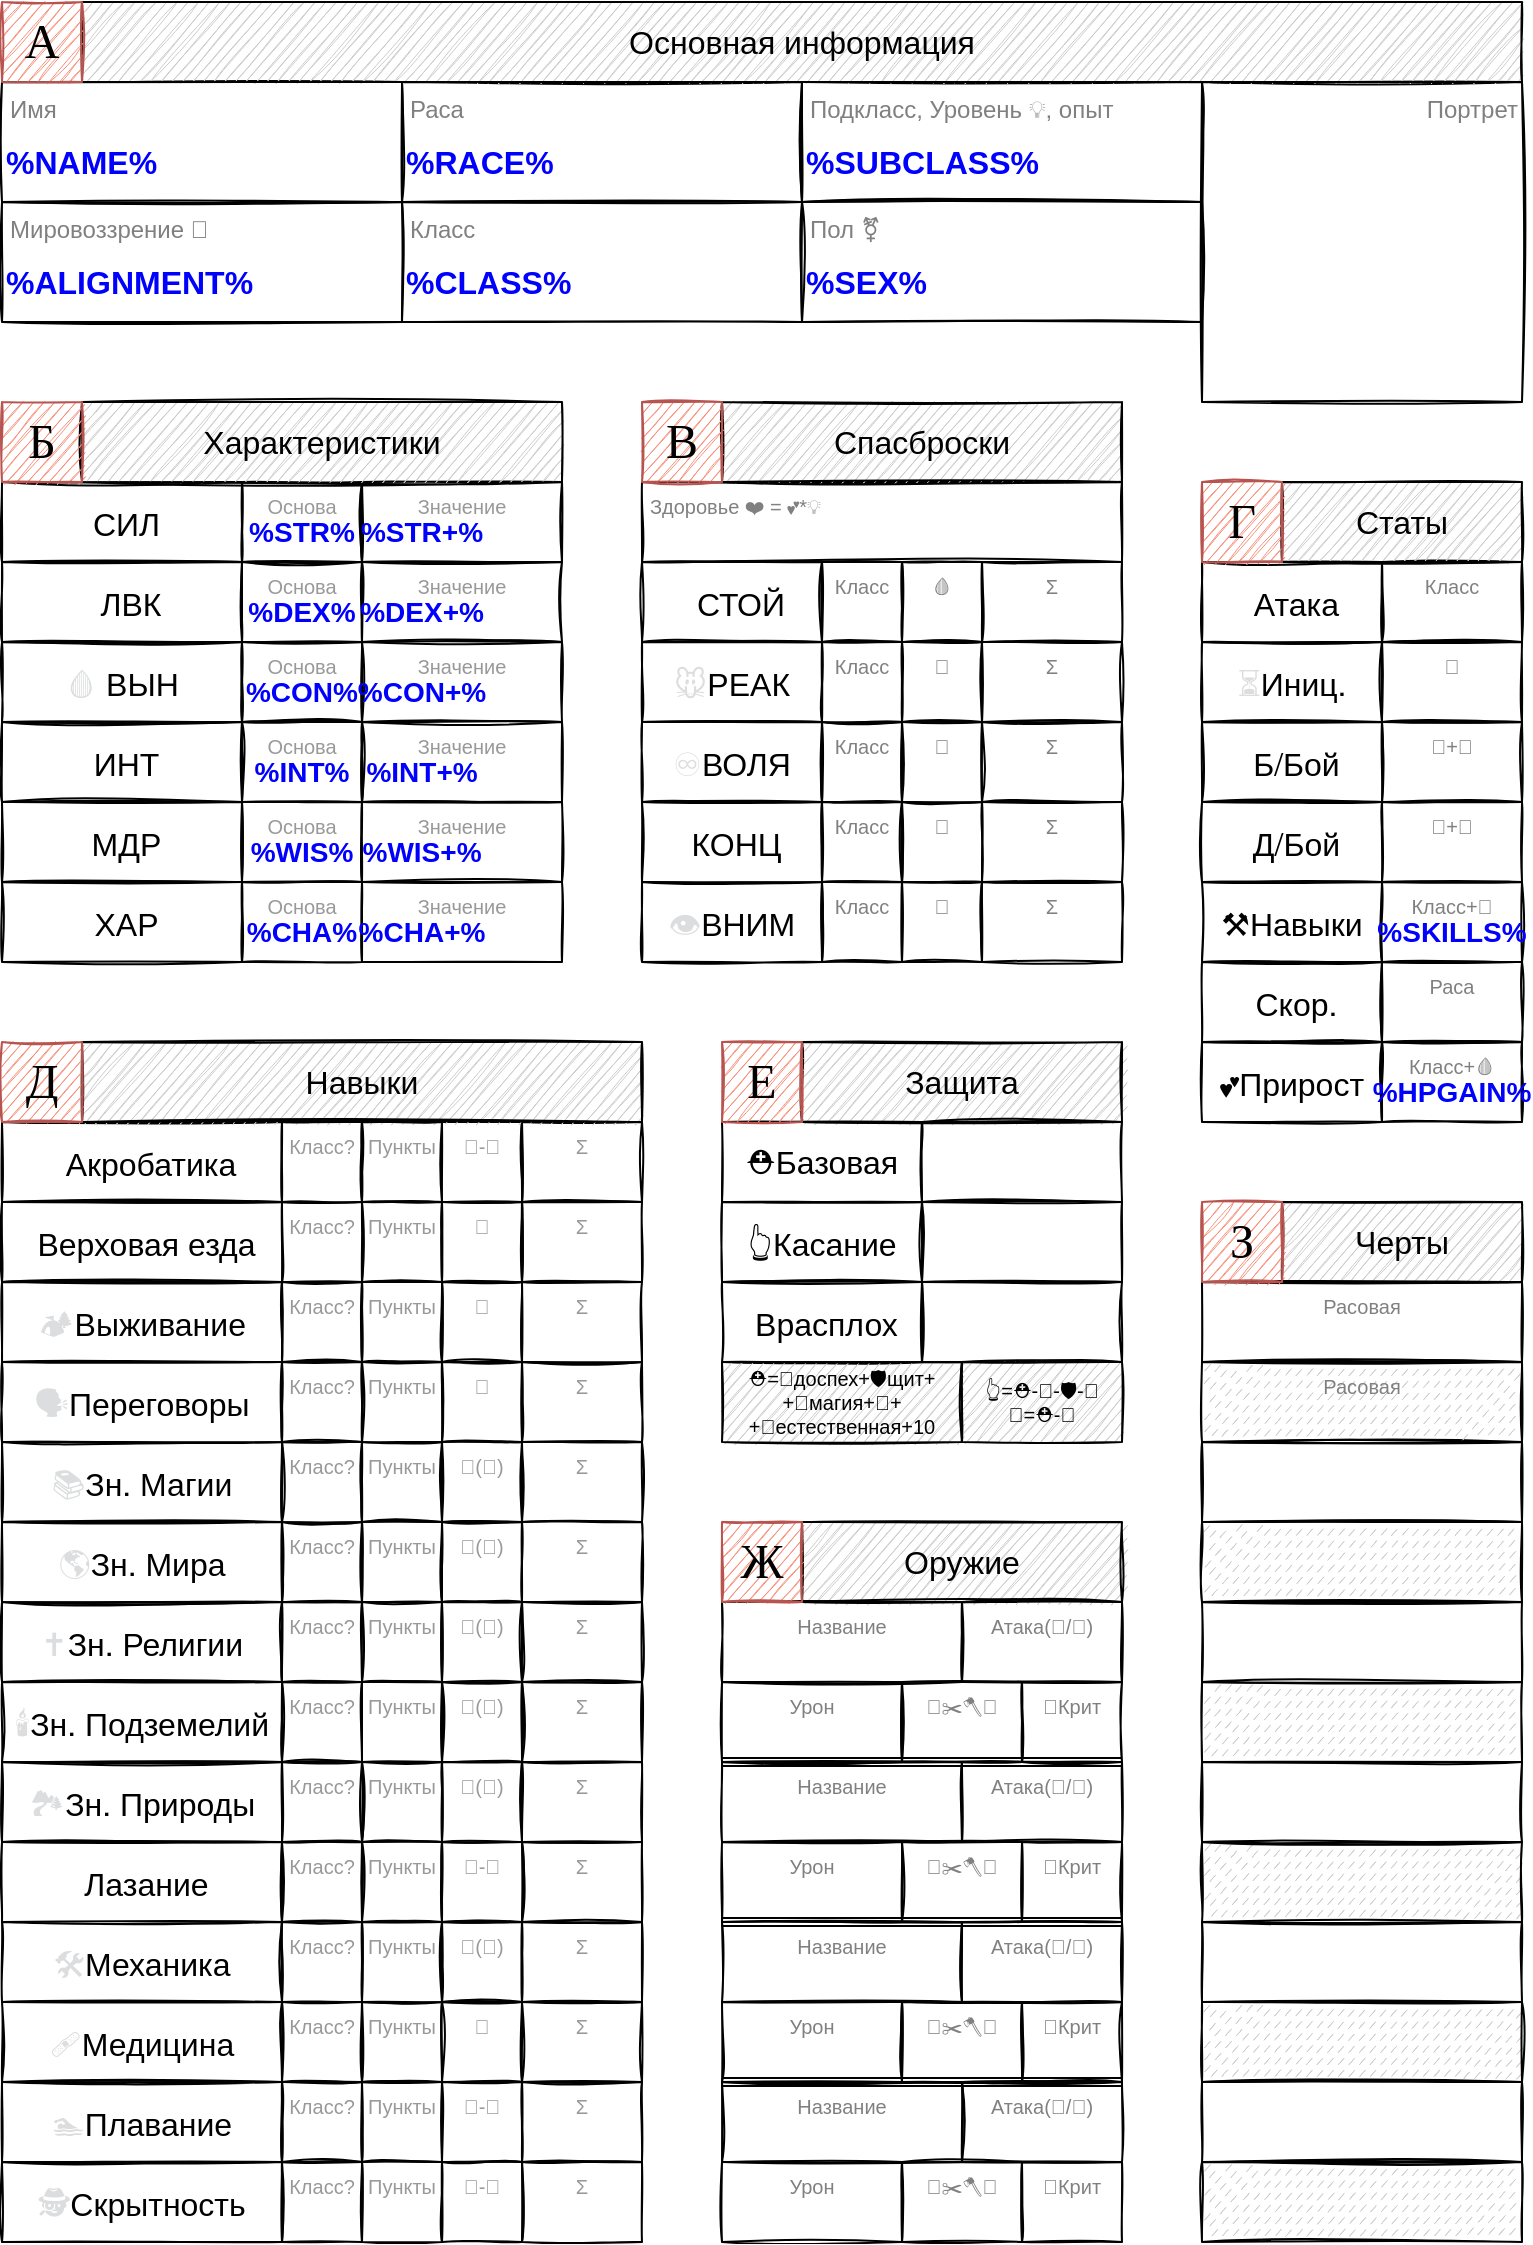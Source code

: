<mxfile version="20.3.0" type="device" pages="2"><diagram id="2VqApLp8W6nh3bZq3U1T" name="Front"><mxGraphModel dx="1038" dy="672" grid="1" gridSize="10" guides="1" tooltips="1" connect="1" arrows="1" fold="1" page="1" pageScale="1" pageWidth="827" pageHeight="1169" math="0" shadow="0"><root><mxCell id="0"/><mxCell id="1" parent="0"/><mxCell id="drcB8mm4fi1LtI0zv4Hb-1" value="Имя" style="rounded=0;whiteSpace=wrap;html=1;align=left;glass=0;sketch=1;shadow=0;verticalAlign=top;fontColor=#808080;labelBackgroundColor=none;spacingLeft=2;fillColor=none;" parent="1" vertex="1"><mxGeometry x="40" y="80" width="200" height="60" as="geometry"/></mxCell><mxCell id="drcB8mm4fi1LtI0zv4Hb-7" value="&lt;font&gt;Раса&lt;/font&gt;" style="rounded=0;whiteSpace=wrap;html=1;align=left;verticalAlign=top;fontColor=#808080;glass=0;sketch=1;shadow=0;labelBackgroundColor=none;spacingLeft=2;fillColor=none;" parent="1" vertex="1"><mxGeometry x="240" y="80" width="200" height="60" as="geometry"/></mxCell><mxCell id="drcB8mm4fi1LtI0zv4Hb-8" value="&lt;font&gt;Класс&lt;/font&gt;" style="rounded=0;whiteSpace=wrap;html=1;align=left;verticalAlign=top;fontColor=#808080;glass=0;sketch=1;shadow=0;labelBackgroundColor=none;spacingLeft=2;fillColor=none;" parent="1" vertex="1"><mxGeometry x="240" y="140" width="200" height="60" as="geometry"/></mxCell><mxCell id="drcB8mm4fi1LtI0zv4Hb-9" value="&lt;font&gt;Мировоззрение&amp;nbsp;🧭&lt;/font&gt;" style="rounded=0;whiteSpace=wrap;html=1;align=left;verticalAlign=top;fontColor=#808080;glass=0;sketch=1;shadow=0;labelBackgroundColor=none;spacingLeft=2;fillColor=none;" parent="1" vertex="1"><mxGeometry x="40" y="140" width="200" height="60" as="geometry"/></mxCell><mxCell id="drcB8mm4fi1LtI0zv4Hb-10" value="&lt;font&gt;Подкласс, Уровень 💡, опыт&lt;br&gt;&lt;/font&gt;" style="rounded=0;whiteSpace=wrap;html=1;align=left;verticalAlign=top;fontColor=#808080;glass=0;sketch=1;shadow=0;labelBackgroundColor=none;spacingLeft=2;fillColor=none;" parent="1" vertex="1"><mxGeometry x="440" y="80" width="200" height="60" as="geometry"/></mxCell><mxCell id="drcB8mm4fi1LtI0zv4Hb-11" value="&lt;font&gt;Пол&amp;nbsp;⚧&lt;/font&gt;" style="rounded=0;whiteSpace=wrap;html=1;align=left;verticalAlign=top;fontColor=#808080;glass=0;sketch=1;shadow=0;labelBackgroundColor=none;spacingLeft=2;fillColor=none;" parent="1" vertex="1"><mxGeometry x="440" y="140" width="200" height="60" as="geometry"/></mxCell><mxCell id="drcB8mm4fi1LtI0zv4Hb-12" value="Портрет&lt;br&gt;" style="whiteSpace=wrap;html=1;aspect=fixed;rounded=0;shadow=0;glass=0;labelBackgroundColor=none;sketch=1;fontColor=#808080;strokeColor=default;align=left;verticalAlign=top;textDirection=rtl;spacingLeft=2;spacingRight=2;fillColor=none;" parent="1" vertex="1"><mxGeometry x="640" y="80" width="160" height="160" as="geometry"/></mxCell><mxCell id="drcB8mm4fi1LtI0zv4Hb-13" value="&lt;span style=&quot;color: rgb(220, 221, 222); font-family: Whitney, &amp;quot;Helvetica Neue&amp;quot;, Helvetica, Arial, sans-serif; font-size: 16px; text-align: left;&quot;&gt;💪&lt;/span&gt;&lt;span style=&quot;font-family: Whitney, &amp;quot;Helvetica Neue&amp;quot;, Helvetica, Arial, sans-serif; font-size: 16px; text-align: left;&quot;&gt;СИЛ&lt;br&gt;&lt;/span&gt;" style="rounded=0;whiteSpace=wrap;html=1;shadow=0;glass=0;labelBackgroundColor=none;sketch=1;fontColor=#000000;strokeColor=#000000;fillColor=none;" parent="1" vertex="1"><mxGeometry x="40" y="280" width="120" height="40" as="geometry"/></mxCell><mxCell id="drcB8mm4fi1LtI0zv4Hb-14" value="Основа" style="rounded=0;whiteSpace=wrap;html=1;shadow=0;glass=0;labelBackgroundColor=none;sketch=1;fontColor=#999999;strokeColor=#000000;fontSize=10;verticalAlign=top;fillColor=none;" parent="1" vertex="1"><mxGeometry x="160" y="280" width="60" height="40" as="geometry"/></mxCell><mxCell id="drcB8mm4fi1LtI0zv4Hb-15" value="Значение" style="rounded=0;whiteSpace=wrap;html=1;shadow=0;glass=0;labelBackgroundColor=none;sketch=1;fontColor=#999999;strokeColor=#000000;fontSize=10;verticalAlign=top;fillColor=none;" parent="1" vertex="1"><mxGeometry x="220" y="280" width="100" height="40" as="geometry"/></mxCell><mxCell id="drcB8mm4fi1LtI0zv4Hb-16" value="&lt;span style=&quot;font-family: Whitney, &amp;quot;Helvetica Neue&amp;quot;, Helvetica, Arial, sans-serif; font-size: 16px; text-align: left;&quot;&gt;🏃 ЛВК&lt;/span&gt;&lt;span style=&quot;font-family: Whitney, &amp;quot;Helvetica Neue&amp;quot;, Helvetica, Arial, sans-serif; font-size: 16px; text-align: left;&quot;&gt;&lt;br&gt;&lt;/span&gt;" style="rounded=0;whiteSpace=wrap;html=1;shadow=0;glass=0;labelBackgroundColor=none;sketch=1;fontColor=#000000;strokeColor=#000000;fillColor=none;" parent="1" vertex="1"><mxGeometry x="40" y="320" width="120" height="40" as="geometry"/></mxCell><mxCell id="drcB8mm4fi1LtI0zv4Hb-19" value="&lt;span style=&quot;text-align: left;&quot;&gt;&lt;font face=&quot;Whitney, Helvetica Neue, Helvetica, Arial, sans-serif&quot; color=&quot;#dcddde&quot;&gt;&lt;span style=&quot;font-size: 16px;&quot;&gt;🩸&amp;nbsp;&lt;/span&gt;&lt;/font&gt;&lt;font face=&quot;Whitney, Helvetica Neue, Helvetica, Arial, sans-serif&quot;&gt;&lt;span style=&quot;font-size: 16px;&quot;&gt;ВЫН&lt;/span&gt;&lt;/font&gt;&lt;/span&gt;&lt;span style=&quot;font-family: Whitney, &amp;quot;Helvetica Neue&amp;quot;, Helvetica, Arial, sans-serif; font-size: 16px; text-align: left;&quot;&gt;&lt;br&gt;&lt;/span&gt;" style="rounded=0;whiteSpace=wrap;html=1;shadow=0;glass=0;labelBackgroundColor=none;sketch=1;fontColor=#000000;strokeColor=#000000;fillColor=none;" parent="1" vertex="1"><mxGeometry x="40" y="360" width="120" height="40" as="geometry"/></mxCell><mxCell id="drcB8mm4fi1LtI0zv4Hb-22" value="&lt;span style=&quot;font-family: Whitney, &amp;quot;Helvetica Neue&amp;quot;, Helvetica, Arial, sans-serif; font-size: 16px; text-align: left;&quot;&gt;🧠ИНТ&lt;/span&gt;&lt;span style=&quot;font-family: Whitney, &amp;quot;Helvetica Neue&amp;quot;, Helvetica, Arial, sans-serif; font-size: 16px; text-align: left;&quot;&gt;&lt;br&gt;&lt;/span&gt;" style="rounded=0;whiteSpace=wrap;html=1;shadow=0;glass=0;labelBackgroundColor=none;sketch=1;fontColor=#000000;strokeColor=#000000;fillColor=none;" parent="1" vertex="1"><mxGeometry x="40" y="400" width="120" height="40" as="geometry"/></mxCell><mxCell id="drcB8mm4fi1LtI0zv4Hb-25" value="&lt;span style=&quot;font-family: Whitney, &amp;quot;Helvetica Neue&amp;quot;, Helvetica, Arial, sans-serif; font-size: 16px; text-align: left;&quot;&gt;🦉МДР&lt;/span&gt;&lt;span style=&quot;font-family: Whitney, &amp;quot;Helvetica Neue&amp;quot;, Helvetica, Arial, sans-serif; font-size: 16px; text-align: left;&quot;&gt;&lt;br&gt;&lt;/span&gt;" style="rounded=0;whiteSpace=wrap;html=1;shadow=0;glass=0;labelBackgroundColor=none;sketch=1;fontColor=#000000;strokeColor=#000000;fillColor=none;" parent="1" vertex="1"><mxGeometry x="40" y="440" width="120" height="40" as="geometry"/></mxCell><mxCell id="drcB8mm4fi1LtI0zv4Hb-28" value="&lt;span style=&quot;font-family: Whitney, &amp;quot;Helvetica Neue&amp;quot;, Helvetica, Arial, sans-serif; font-size: 16px; text-align: left;&quot;&gt;👄ХАР&lt;/span&gt;&lt;span style=&quot;font-family: Whitney, &amp;quot;Helvetica Neue&amp;quot;, Helvetica, Arial, sans-serif; font-size: 16px; text-align: left;&quot;&gt;&lt;br&gt;&lt;/span&gt;" style="rounded=0;whiteSpace=wrap;html=1;shadow=0;glass=0;labelBackgroundColor=none;sketch=1;fontColor=#000000;strokeColor=#000000;fillColor=none;" parent="1" vertex="1"><mxGeometry x="40" y="480" width="120" height="40" as="geometry"/></mxCell><mxCell id="drcB8mm4fi1LtI0zv4Hb-31" value="Здоровье&amp;nbsp;❤️ = 💕*💡" style="rounded=0;whiteSpace=wrap;html=1;shadow=0;glass=0;labelBackgroundColor=none;sketch=1;fontSize=10;fontColor=#808080;strokeColor=default;align=left;verticalAlign=top;spacingLeft=2;fillColor=none;" parent="1" vertex="1"><mxGeometry x="360" y="280" width="240" height="40" as="geometry"/></mxCell><mxCell id="drcB8mm4fi1LtI0zv4Hb-32" value="&lt;span style=&quot;font-family: Whitney, &amp;quot;Helvetica Neue&amp;quot;, Helvetica, Arial, sans-serif; font-size: 16px; text-align: left;&quot;&gt;🐂 СТОЙ&lt;/span&gt;" style="rounded=0;whiteSpace=wrap;html=1;shadow=0;glass=0;labelBackgroundColor=none;sketch=1;fontSize=10;fontColor=#000000;strokeColor=#000000;fillColor=none;" parent="1" vertex="1"><mxGeometry x="360" y="320" width="90" height="40" as="geometry"/></mxCell><mxCell id="drcB8mm4fi1LtI0zv4Hb-39" value="&lt;span style=&quot;color: rgb(220, 221, 222); font-family: Whitney, &amp;quot;Helvetica Neue&amp;quot;, Helvetica, Arial, sans-serif; font-size: 16px; text-align: left;&quot;&gt;🐭&lt;/span&gt;&lt;span style=&quot;font-family: Whitney, &amp;quot;Helvetica Neue&amp;quot;, Helvetica, Arial, sans-serif; font-size: 16px; text-align: left;&quot;&gt;РЕАК&lt;/span&gt;" style="rounded=0;whiteSpace=wrap;html=1;shadow=0;glass=0;labelBackgroundColor=none;sketch=1;fontSize=10;fontColor=#000000;strokeColor=#000000;fillColor=none;" parent="1" vertex="1"><mxGeometry x="360" y="360" width="90" height="40" as="geometry"/></mxCell><mxCell id="drcB8mm4fi1LtI0zv4Hb-40" value="&lt;span style=&quot;color: rgb(220, 221, 222); font-family: Whitney, &amp;quot;Helvetica Neue&amp;quot;, Helvetica, Arial, sans-serif; font-size: 16px; text-align: left;&quot;&gt;♾️&lt;/span&gt;&lt;span style=&quot;font-size: 16px; font-family: Whitney, &amp;quot;Helvetica Neue&amp;quot;, Helvetica, Arial, sans-serif; text-align: left;&quot;&gt;ВОЛЯ&lt;/span&gt;&lt;span style=&quot;color: rgb(220, 221, 222); font-family: Whitney, &amp;quot;Helvetica Neue&amp;quot;, Helvetica, Arial, sans-serif; font-size: 16px; text-align: left;&quot;&gt;&lt;br&gt;&lt;/span&gt;" style="rounded=0;whiteSpace=wrap;html=1;shadow=0;glass=0;labelBackgroundColor=none;sketch=1;fontSize=10;fontColor=#000000;strokeColor=#000000;fillColor=none;" parent="1" vertex="1"><mxGeometry x="360" y="400" width="90" height="40" as="geometry"/></mxCell><mxCell id="drcB8mm4fi1LtI0zv4Hb-41" value="&lt;span style=&quot;color: rgb(220, 221, 222); font-family: Whitney, &amp;quot;Helvetica Neue&amp;quot;, Helvetica, Arial, sans-serif; font-size: 16px; text-align: left;&quot;&gt;🔬&lt;/span&gt;&lt;span style=&quot;font-family: Whitney, &amp;quot;Helvetica Neue&amp;quot;, Helvetica, Arial, sans-serif; font-size: 16px; text-align: left;&quot;&gt;КОНЦ&lt;br&gt;&lt;/span&gt;" style="rounded=0;whiteSpace=wrap;html=1;shadow=0;glass=0;labelBackgroundColor=none;sketch=1;fontSize=10;fontColor=#000000;strokeColor=#000000;fillColor=none;" parent="1" vertex="1"><mxGeometry x="360" y="440" width="90" height="40" as="geometry"/></mxCell><mxCell id="drcB8mm4fi1LtI0zv4Hb-42" value="&lt;span style=&quot;color: rgb(220, 221, 222); font-family: Whitney, &amp;quot;Helvetica Neue&amp;quot;, Helvetica, Arial, sans-serif; font-size: 16px; text-align: left;&quot;&gt;👁️&lt;/span&gt;&lt;span style=&quot;font-family: Whitney, &amp;quot;Helvetica Neue&amp;quot;, Helvetica, Arial, sans-serif; font-size: 16px; text-align: left;&quot;&gt;ВНИМ&lt;/span&gt;" style="rounded=0;whiteSpace=wrap;html=1;shadow=0;glass=0;labelBackgroundColor=none;sketch=1;fontSize=10;fontColor=#000000;strokeColor=#000000;fillColor=none;" parent="1" vertex="1"><mxGeometry x="360" y="480" width="90" height="40" as="geometry"/></mxCell><mxCell id="drcB8mm4fi1LtI0zv4Hb-44" value="Класс" style="rounded=0;whiteSpace=wrap;html=1;shadow=0;glass=0;labelBackgroundColor=none;sketch=1;fontColor=#808080;strokeColor=#000000;fontSize=10;verticalAlign=top;fillColor=none;" parent="1" vertex="1"><mxGeometry x="450" y="320" width="40" height="40" as="geometry"/></mxCell><mxCell id="drcB8mm4fi1LtI0zv4Hb-45" value="Класс" style="rounded=0;whiteSpace=wrap;html=1;shadow=0;glass=0;labelBackgroundColor=none;sketch=1;fontColor=#808080;strokeColor=#000000;fontSize=10;verticalAlign=top;fillColor=none;" parent="1" vertex="1"><mxGeometry x="450" y="360" width="40" height="40" as="geometry"/></mxCell><mxCell id="drcB8mm4fi1LtI0zv4Hb-46" value="Класс" style="rounded=0;whiteSpace=wrap;html=1;shadow=0;glass=0;labelBackgroundColor=none;sketch=1;fontColor=#808080;strokeColor=#000000;fontSize=10;verticalAlign=top;fillColor=none;" parent="1" vertex="1"><mxGeometry x="450" y="400" width="40" height="40" as="geometry"/></mxCell><mxCell id="drcB8mm4fi1LtI0zv4Hb-47" value="Класс" style="rounded=0;whiteSpace=wrap;html=1;shadow=0;glass=0;labelBackgroundColor=none;sketch=1;fontColor=#808080;strokeColor=#000000;fontSize=10;verticalAlign=top;fillColor=none;" parent="1" vertex="1"><mxGeometry x="450" y="440" width="40" height="40" as="geometry"/></mxCell><mxCell id="drcB8mm4fi1LtI0zv4Hb-50" value="Класс" style="rounded=0;whiteSpace=wrap;html=1;shadow=0;glass=0;labelBackgroundColor=none;sketch=1;fontColor=#808080;strokeColor=#000000;fontSize=10;verticalAlign=top;fillColor=none;" parent="1" vertex="1"><mxGeometry x="450" y="480" width="40" height="40" as="geometry"/></mxCell><mxCell id="drcB8mm4fi1LtI0zv4Hb-52" value="Σ" style="rounded=0;whiteSpace=wrap;html=1;shadow=0;glass=0;labelBackgroundColor=none;sketch=1;fontColor=#808080;strokeColor=#000000;fontSize=10;verticalAlign=top;fillColor=none;" parent="1" vertex="1"><mxGeometry x="530" y="320" width="70" height="40" as="geometry"/></mxCell><mxCell id="drcB8mm4fi1LtI0zv4Hb-53" value="Σ" style="rounded=0;whiteSpace=wrap;html=1;shadow=0;glass=0;labelBackgroundColor=none;sketch=1;fontColor=#808080;strokeColor=#000000;fontSize=10;verticalAlign=top;fillColor=none;" parent="1" vertex="1"><mxGeometry x="530" y="360" width="70" height="40" as="geometry"/></mxCell><mxCell id="drcB8mm4fi1LtI0zv4Hb-54" value="Σ" style="rounded=0;whiteSpace=wrap;html=1;shadow=0;glass=0;labelBackgroundColor=none;sketch=1;fontColor=#808080;strokeColor=#000000;fontSize=10;verticalAlign=top;fillColor=none;" parent="1" vertex="1"><mxGeometry x="530" y="400" width="70" height="40" as="geometry"/></mxCell><mxCell id="drcB8mm4fi1LtI0zv4Hb-55" value="Σ" style="rounded=0;whiteSpace=wrap;html=1;shadow=0;glass=0;labelBackgroundColor=none;sketch=1;fontColor=#808080;strokeColor=#000000;fontSize=10;verticalAlign=top;fillColor=none;" parent="1" vertex="1"><mxGeometry x="530" y="440" width="70" height="40" as="geometry"/></mxCell><mxCell id="drcB8mm4fi1LtI0zv4Hb-56" value="Σ" style="rounded=0;whiteSpace=wrap;html=1;shadow=0;glass=0;labelBackgroundColor=none;sketch=1;fontColor=#808080;strokeColor=#000000;fontSize=10;verticalAlign=top;fillColor=none;" parent="1" vertex="1"><mxGeometry x="530" y="480" width="70" height="40" as="geometry"/></mxCell><mxCell id="drcB8mm4fi1LtI0zv4Hb-59" value="&lt;span style=&quot;text-align: left;&quot;&gt;&lt;font face=&quot;Whitney, Helvetica Neue, Helvetica, Arial, sans-serif&quot; color=&quot;#dcddde&quot;&gt;&lt;span style=&quot;font-size: 16px;&quot;&gt;🎯&lt;/span&gt;&lt;/font&gt;&lt;font face=&quot;Whitney, Helvetica Neue, Helvetica, Arial, sans-serif&quot;&gt;&lt;span style=&quot;font-size: 16px;&quot;&gt;Атака&lt;/span&gt;&lt;/font&gt;&lt;/span&gt;" style="rounded=0;whiteSpace=wrap;html=1;shadow=0;glass=0;labelBackgroundColor=none;sketch=1;fontSize=10;fontColor=#000000;strokeColor=#000000;fillColor=none;" parent="1" vertex="1"><mxGeometry x="640" y="320" width="90" height="40" as="geometry"/></mxCell><mxCell id="drcB8mm4fi1LtI0zv4Hb-60" value="Класс" style="rounded=0;whiteSpace=wrap;html=1;shadow=0;glass=0;labelBackgroundColor=none;sketch=1;fontColor=#808080;strokeColor=#000000;fontSize=10;verticalAlign=top;fillColor=none;" parent="1" vertex="1"><mxGeometry x="730" y="320" width="70" height="40" as="geometry"/></mxCell><mxCell id="drcB8mm4fi1LtI0zv4Hb-61" value="&lt;span style=&quot;text-align: left;&quot;&gt;&lt;font face=&quot;Whitney, Helvetica Neue, Helvetica, Arial, sans-serif&quot; color=&quot;#dcddde&quot;&gt;&lt;span style=&quot;font-size: 16px;&quot;&gt;⏳&lt;/span&gt;&lt;/font&gt;&lt;font face=&quot;Whitney, Helvetica Neue, Helvetica, Arial, sans-serif&quot;&gt;&lt;span style=&quot;font-size: 16px;&quot;&gt;Иниц.&lt;/span&gt;&lt;/font&gt;&lt;/span&gt;" style="rounded=0;whiteSpace=wrap;html=1;shadow=0;glass=0;labelBackgroundColor=none;sketch=1;fontSize=10;fontColor=#000000;strokeColor=#000000;fillColor=none;" parent="1" vertex="1"><mxGeometry x="640" y="360" width="90" height="40" as="geometry"/></mxCell><mxCell id="drcB8mm4fi1LtI0zv4Hb-62" value="🏃" style="rounded=0;whiteSpace=wrap;html=1;shadow=0;glass=0;labelBackgroundColor=none;sketch=1;fontColor=#808080;strokeColor=#000000;fontSize=10;verticalAlign=top;fillColor=none;" parent="1" vertex="1"><mxGeometry x="730" y="360" width="70" height="40" as="geometry"/></mxCell><mxCell id="drcB8mm4fi1LtI0zv4Hb-63" value="&lt;span style=&quot;text-align: left;&quot;&gt;&lt;font face=&quot;Whitney, Helvetica Neue, Helvetica, Arial, sans-serif&quot;&gt;&lt;span style=&quot;font-size: 16px;&quot;&gt;🔪Б/Бой&lt;/span&gt;&lt;/font&gt;&lt;/span&gt;" style="rounded=0;whiteSpace=wrap;html=1;shadow=0;glass=0;labelBackgroundColor=none;sketch=1;fontSize=10;fontColor=#000000;strokeColor=#000000;fillColor=none;" parent="1" vertex="1"><mxGeometry x="640" y="400" width="90" height="40" as="geometry"/></mxCell><mxCell id="drcB8mm4fi1LtI0zv4Hb-64" value="🎯+💪" style="rounded=0;whiteSpace=wrap;html=1;shadow=0;glass=0;labelBackgroundColor=none;sketch=1;fontColor=#808080;strokeColor=#000000;fontSize=10;verticalAlign=top;fillColor=none;" parent="1" vertex="1"><mxGeometry x="730" y="400" width="70" height="40" as="geometry"/></mxCell><mxCell id="drcB8mm4fi1LtI0zv4Hb-65" value="&lt;span style=&quot;text-align: left;&quot;&gt;&lt;font face=&quot;Whitney, Helvetica Neue, Helvetica, Arial, sans-serif&quot;&gt;&lt;span style=&quot;font-size: 16px;&quot;&gt;🏹Д/Бой&lt;/span&gt;&lt;/font&gt;&lt;/span&gt;" style="rounded=0;whiteSpace=wrap;html=1;shadow=0;glass=0;labelBackgroundColor=none;sketch=1;fontSize=10;fontColor=#000000;strokeColor=#000000;fillColor=none;" parent="1" vertex="1"><mxGeometry x="640" y="440" width="90" height="40" as="geometry"/></mxCell><mxCell id="drcB8mm4fi1LtI0zv4Hb-67" value="&lt;span style=&quot;text-align: left;&quot;&gt;&lt;font face=&quot;Whitney, Helvetica Neue, Helvetica, Arial, sans-serif&quot;&gt;&lt;span style=&quot;font-size: 16px;&quot;&gt;⚒️Навыки&lt;/span&gt;&lt;/font&gt;&lt;/span&gt;" style="rounded=0;whiteSpace=wrap;html=1;shadow=0;glass=0;labelBackgroundColor=none;sketch=1;fontSize=10;fontColor=#000000;strokeColor=#000000;fillColor=none;" parent="1" vertex="1"><mxGeometry x="640" y="480" width="90" height="40" as="geometry"/></mxCell><mxCell id="drcB8mm4fi1LtI0zv4Hb-68" value="Класс+🧠" style="rounded=0;whiteSpace=wrap;html=1;shadow=0;glass=0;labelBackgroundColor=none;sketch=1;fontColor=#808080;strokeColor=#000000;fontSize=10;verticalAlign=top;fillColor=none;" parent="1" vertex="1"><mxGeometry x="730" y="480" width="70" height="40" as="geometry"/></mxCell><mxCell id="drcB8mm4fi1LtI0zv4Hb-69" value="🎯+🏃" style="rounded=0;whiteSpace=wrap;html=1;shadow=0;glass=0;labelBackgroundColor=none;sketch=1;fontColor=#808080;strokeColor=#000000;fontSize=10;verticalAlign=top;fillColor=none;" parent="1" vertex="1"><mxGeometry x="730" y="440" width="70" height="40" as="geometry"/></mxCell><mxCell id="drcB8mm4fi1LtI0zv4Hb-72" value="&lt;span style=&quot;color: rgb(220, 221, 222); font-family: Whitney, &amp;quot;Helvetica Neue&amp;quot;, Helvetica, Arial, sans-serif; font-size: 16px;&quot;&gt;🤸‍♂️&lt;/span&gt;&lt;span style=&quot;font-family: Whitney, &amp;quot;Helvetica Neue&amp;quot;, Helvetica, Arial, sans-serif; font-size: 16px;&quot;&gt;Акробатика&lt;/span&gt;&lt;span style=&quot;font-family: Whitney, &amp;quot;Helvetica Neue&amp;quot;, Helvetica, Arial, sans-serif; font-size: 16px;&quot;&gt;&lt;br&gt;&lt;/span&gt;" style="rounded=0;whiteSpace=wrap;html=1;shadow=0;glass=0;labelBackgroundColor=none;sketch=1;fontColor=#000000;strokeColor=#000000;align=center;fillColor=none;" parent="1" vertex="1"><mxGeometry x="40" y="600" width="140" height="40" as="geometry"/></mxCell><mxCell id="drcB8mm4fi1LtI0zv4Hb-73" value="🏃-🥋" style="rounded=0;whiteSpace=wrap;html=1;shadow=0;glass=0;labelBackgroundColor=none;sketch=1;fontColor=#999999;strokeColor=#000000;fontSize=10;verticalAlign=top;fillColor=none;" parent="1" vertex="1"><mxGeometry x="260" y="600" width="40" height="40" as="geometry"/></mxCell><mxCell id="drcB8mm4fi1LtI0zv4Hb-74" value="&lt;span style=&quot;color: rgba(0, 0, 0, 0); font-family: monospace; font-size: 0px;&quot;&gt;%3CmxGraphModel%3E%3Croot%3E%3CmxCell%20id%3D%220%22%2F%3E%3CmxCell%20id%3D%221%22%20parent%3D%220%22%2F%3E%3CmxCell%20id%3D%222%22%20value%3D%22%26lt%3Bspan%20style%3D%26quot%3Bfont-family%3A%20Whitney%2C%20%26amp%3Bquot%3BHelvetica%20Neue%26amp%3Bquot%3B%2C%20Helvetica%2C%20Arial%2C%20sans-serif%3B%20font-size%3A%2016px%3B%20text-align%3A%20left%3B%20background-color%3A%20rgba(4%2C%204%2C%205%2C%200.07)%3B%26quot%3B%26gt%3B%D0%B0%26lt%3B%2Fspan%26gt%3B%26lt%3Bspan%20style%3D%26quot%3Bfont-family%3A%20Whitney%2C%20%26amp%3Bquot%3BHelvetica%20Neue%26amp%3Bquot%3B%2C%20Helvetica%2C%20Arial%2C%20sans-serif%3B%20font-size%3A%2016px%3B%20text-align%3A%20left%3B%20background-color%3A%20rgba(4%2C%204%2C%205%2C%200.07)%3B%26quot%3B%26gt%3B%26lt%3Bbr%26gt%3B%26lt%3B%2Fspan%26gt%3B%22%20style%3D%22rounded%3D0%3BwhiteSpace%3Dwrap%3Bhtml%3D1%3Bshadow%3D0%3Bglass%3D0%3BlabelBackgroundColor%3Ddefault%3Bsketch%3D1%3BfontColor%3D%23000000%3BstrokeColor%3D%23000000%3B%22%20vertex%3D%221%22%20parent%3D%221%22%3E%3CmxGeometry%20x%3D%2240%22%20y%3D%22920%22%20width%3D%22200%22%20height%3D%2240%22%20as%3D%22geometry%22%2F%3E%3C%2FmxCell%3E%3C%2Froot%3E%3C%2FmxGraphModel%3E&lt;/span&gt;&lt;span style=&quot;color: rgb(220, 221, 222); font-family: Whitney, &amp;quot;Helvetica Neue&amp;quot;, Helvetica, Arial, sans-serif; font-size: 16px;&quot;&gt;🏇&lt;/span&gt;&lt;span style=&quot;font-family: Whitney, &amp;quot;Helvetica Neue&amp;quot;, Helvetica, Arial, sans-serif; font-size: 16px;&quot;&gt;Верховая езда&lt;/span&gt;&lt;span style=&quot;font-family: Whitney, &amp;quot;Helvetica Neue&amp;quot;, Helvetica, Arial, sans-serif; font-size: 16px;&quot;&gt;&lt;br&gt;&lt;/span&gt;" style="rounded=0;whiteSpace=wrap;html=1;shadow=0;glass=0;labelBackgroundColor=none;sketch=1;fontColor=#000000;strokeColor=#000000;align=center;fillColor=none;" parent="1" vertex="1"><mxGeometry x="40" y="640" width="140" height="40" as="geometry"/></mxCell><mxCell id="drcB8mm4fi1LtI0zv4Hb-87" value="&lt;span style=&quot;color: rgb(220, 221, 222); font-family: Whitney, &amp;quot;Helvetica Neue&amp;quot;, Helvetica, Arial, sans-serif; font-size: 16px; text-align: left;&quot;&gt;🏕️&lt;/span&gt;&lt;span style=&quot;font-family: Whitney, &amp;quot;Helvetica Neue&amp;quot;, Helvetica, Arial, sans-serif; font-size: 16px;&quot;&gt;Выживание&lt;/span&gt;&lt;span style=&quot;font-family: Whitney, &amp;quot;Helvetica Neue&amp;quot;, Helvetica, Arial, sans-serif; font-size: 16px;&quot;&gt;&lt;br&gt;&lt;/span&gt;" style="rounded=0;whiteSpace=wrap;html=1;shadow=0;glass=0;labelBackgroundColor=none;sketch=1;fontColor=#000000;strokeColor=#000000;align=center;fillColor=none;" parent="1" vertex="1"><mxGeometry x="40" y="680" width="140" height="40" as="geometry"/></mxCell><mxCell id="drcB8mm4fi1LtI0zv4Hb-88" value="&lt;span style=&quot;color: rgb(220, 221, 222); font-family: Whitney, &amp;quot;Helvetica Neue&amp;quot;, Helvetica, Arial, sans-serif; font-size: 16px; text-align: left;&quot;&gt;🗣️&lt;/span&gt;&lt;span style=&quot;font-family: Whitney, &amp;quot;Helvetica Neue&amp;quot;, Helvetica, Arial, sans-serif; font-size: 16px;&quot;&gt;Переговоры&lt;/span&gt;&lt;span style=&quot;font-family: Whitney, &amp;quot;Helvetica Neue&amp;quot;, Helvetica, Arial, sans-serif; font-size: 16px;&quot;&gt;&lt;br&gt;&lt;/span&gt;" style="rounded=0;whiteSpace=wrap;html=1;shadow=0;glass=0;labelBackgroundColor=none;sketch=1;fontColor=#000000;strokeColor=#000000;align=center;fillColor=none;" parent="1" vertex="1"><mxGeometry x="40" y="720" width="140" height="40" as="geometry"/></mxCell><mxCell id="drcB8mm4fi1LtI0zv4Hb-89" value="&lt;span style=&quot;color: rgb(220, 221, 222); font-family: Whitney, &amp;quot;Helvetica Neue&amp;quot;, Helvetica, Arial, sans-serif; font-size: 16px; text-align: left;&quot;&gt;📚&lt;/span&gt;&lt;span style=&quot;font-family: Whitney, &amp;quot;Helvetica Neue&amp;quot;, Helvetica, Arial, sans-serif; font-size: 16px;&quot;&gt;Зн. Магии&lt;/span&gt;&lt;span style=&quot;font-family: Whitney, &amp;quot;Helvetica Neue&amp;quot;, Helvetica, Arial, sans-serif; font-size: 16px;&quot;&gt;&lt;br&gt;&lt;/span&gt;" style="rounded=0;whiteSpace=wrap;html=1;shadow=0;glass=0;labelBackgroundColor=none;sketch=1;fontColor=#000000;strokeColor=#000000;align=center;fillColor=none;" parent="1" vertex="1"><mxGeometry x="40" y="760" width="140" height="40" as="geometry"/></mxCell><mxCell id="drcB8mm4fi1LtI0zv4Hb-90" value="&lt;span style=&quot;color: rgb(220, 221, 222); font-family: Whitney, &amp;quot;Helvetica Neue&amp;quot;, Helvetica, Arial, sans-serif; font-size: 16px; text-align: left;&quot;&gt;🌎&lt;/span&gt;&lt;span style=&quot;font-family: Whitney, &amp;quot;Helvetica Neue&amp;quot;, Helvetica, Arial, sans-serif; font-size: 16px;&quot;&gt;Зн. Мира&lt;/span&gt;&lt;span style=&quot;font-family: Whitney, &amp;quot;Helvetica Neue&amp;quot;, Helvetica, Arial, sans-serif; font-size: 16px;&quot;&gt;&lt;br&gt;&lt;/span&gt;" style="rounded=0;whiteSpace=wrap;html=1;shadow=0;glass=0;labelBackgroundColor=none;sketch=1;fontColor=#000000;strokeColor=#000000;align=center;fillColor=none;" parent="1" vertex="1"><mxGeometry x="40" y="800" width="140" height="40" as="geometry"/></mxCell><mxCell id="drcB8mm4fi1LtI0zv4Hb-91" value="&lt;span style=&quot;color: rgb(220, 221, 222); font-family: Whitney, &amp;quot;Helvetica Neue&amp;quot;, Helvetica, Arial, sans-serif; font-size: 16px; text-align: left;&quot;&gt;✝️&lt;/span&gt;&lt;span style=&quot;font-family: Whitney, &amp;quot;Helvetica Neue&amp;quot;, Helvetica, Arial, sans-serif; font-size: 16px;&quot;&gt;Зн. Религии&lt;br&gt;&lt;/span&gt;" style="rounded=0;whiteSpace=wrap;html=1;shadow=0;glass=0;labelBackgroundColor=none;sketch=1;fontColor=#000000;strokeColor=#000000;align=center;fillColor=none;" parent="1" vertex="1"><mxGeometry x="40" y="840" width="140" height="40" as="geometry"/></mxCell><mxCell id="drcB8mm4fi1LtI0zv4Hb-92" value="&lt;span style=&quot;color: rgb(220, 221, 222); font-family: Whitney, &amp;quot;Helvetica Neue&amp;quot;, Helvetica, Arial, sans-serif; font-size: 16px; text-align: left;&quot;&gt;🕯️&lt;/span&gt;&lt;span style=&quot;font-family: Whitney, &amp;quot;Helvetica Neue&amp;quot;, Helvetica, Arial, sans-serif; font-size: 16px;&quot;&gt;Зн. Подземелий&lt;/span&gt;&lt;span style=&quot;font-family: Whitney, &amp;quot;Helvetica Neue&amp;quot;, Helvetica, Arial, sans-serif; font-size: 16px;&quot;&gt;&lt;br&gt;&lt;/span&gt;" style="rounded=0;whiteSpace=wrap;html=1;shadow=0;glass=0;labelBackgroundColor=none;sketch=1;fontColor=#000000;strokeColor=#000000;align=center;fillColor=none;" parent="1" vertex="1"><mxGeometry x="40" y="880" width="140" height="40" as="geometry"/></mxCell><mxCell id="drcB8mm4fi1LtI0zv4Hb-93" value="&lt;span style=&quot;color: rgb(220, 221, 222); font-family: Whitney, &amp;quot;Helvetica Neue&amp;quot;, Helvetica, Arial, sans-serif; font-size: 16px; text-align: left;&quot;&gt;🏞️&lt;/span&gt;&lt;span style=&quot;font-family: Whitney, &amp;quot;Helvetica Neue&amp;quot;, Helvetica, Arial, sans-serif; font-size: 16px;&quot;&gt;Зн. Природы&lt;/span&gt;&lt;span style=&quot;font-family: Whitney, &amp;quot;Helvetica Neue&amp;quot;, Helvetica, Arial, sans-serif; font-size: 16px;&quot;&gt;&lt;br&gt;&lt;/span&gt;" style="rounded=0;whiteSpace=wrap;html=1;shadow=0;glass=0;labelBackgroundColor=none;sketch=1;fontColor=#000000;strokeColor=#000000;align=center;fillColor=none;" parent="1" vertex="1"><mxGeometry x="40" y="920" width="140" height="40" as="geometry"/></mxCell><mxCell id="drcB8mm4fi1LtI0zv4Hb-102" value="&lt;span style=&quot;color: rgb(220, 221, 222); font-family: Whitney, &amp;quot;Helvetica Neue&amp;quot;, Helvetica, Arial, sans-serif; font-size: 16px; text-align: left;&quot;&gt;🧗&lt;/span&gt;&lt;span style=&quot;font-family: Whitney, &amp;quot;Helvetica Neue&amp;quot;, Helvetica, Arial, sans-serif; font-size: 16px;&quot;&gt;Лазание&lt;/span&gt;&lt;span style=&quot;font-family: Whitney, &amp;quot;Helvetica Neue&amp;quot;, Helvetica, Arial, sans-serif; font-size: 16px;&quot;&gt;&lt;br&gt;&lt;/span&gt;" style="rounded=0;whiteSpace=wrap;html=1;shadow=0;glass=0;labelBackgroundColor=none;sketch=1;fontColor=#000000;strokeColor=#000000;align=center;fillColor=none;" parent="1" vertex="1"><mxGeometry x="40" y="960" width="140" height="40" as="geometry"/></mxCell><mxCell id="drcB8mm4fi1LtI0zv4Hb-103" value="&lt;span style=&quot;color: rgb(220, 221, 222); font-family: Whitney, &amp;quot;Helvetica Neue&amp;quot;, Helvetica, Arial, sans-serif; font-size: 16px; text-align: left;&quot;&gt;🛠️&lt;/span&gt;&lt;span style=&quot;font-family: Whitney, &amp;quot;Helvetica Neue&amp;quot;, Helvetica, Arial, sans-serif; font-size: 16px;&quot;&gt;Механика&lt;/span&gt;&lt;span style=&quot;font-family: Whitney, &amp;quot;Helvetica Neue&amp;quot;, Helvetica, Arial, sans-serif; font-size: 16px;&quot;&gt;&lt;br&gt;&lt;/span&gt;" style="rounded=0;whiteSpace=wrap;html=1;shadow=0;glass=0;labelBackgroundColor=none;sketch=1;fontColor=#000000;strokeColor=#000000;align=center;fillColor=none;" parent="1" vertex="1"><mxGeometry x="40" y="1000" width="140" height="40" as="geometry"/></mxCell><mxCell id="drcB8mm4fi1LtI0zv4Hb-104" value="&lt;span style=&quot;color: rgb(220, 221, 222); font-family: Whitney, &amp;quot;Helvetica Neue&amp;quot;, Helvetica, Arial, sans-serif; font-size: 16px; text-align: left;&quot;&gt;🩹&lt;/span&gt;&lt;span style=&quot;font-family: Whitney, &amp;quot;Helvetica Neue&amp;quot;, Helvetica, Arial, sans-serif; font-size: 16px;&quot;&gt;Медицина&lt;/span&gt;&lt;span style=&quot;font-family: Whitney, &amp;quot;Helvetica Neue&amp;quot;, Helvetica, Arial, sans-serif; font-size: 16px;&quot;&gt;&lt;br&gt;&lt;/span&gt;" style="rounded=0;whiteSpace=wrap;html=1;shadow=0;glass=0;labelBackgroundColor=none;sketch=1;fontColor=#000000;strokeColor=#000000;align=center;fillColor=none;" parent="1" vertex="1"><mxGeometry x="40" y="1040" width="140" height="40" as="geometry"/></mxCell><mxCell id="drcB8mm4fi1LtI0zv4Hb-105" value="&lt;span style=&quot;color: rgb(220, 221, 222); font-family: Whitney, &amp;quot;Helvetica Neue&amp;quot;, Helvetica, Arial, sans-serif; font-size: 16px; text-align: left;&quot;&gt;🏊&lt;/span&gt;&lt;span style=&quot;font-family: Whitney, &amp;quot;Helvetica Neue&amp;quot;, Helvetica, Arial, sans-serif; font-size: 16px;&quot;&gt;Плавание&lt;/span&gt;&lt;span style=&quot;font-family: Whitney, &amp;quot;Helvetica Neue&amp;quot;, Helvetica, Arial, sans-serif; font-size: 16px;&quot;&gt;&lt;br&gt;&lt;/span&gt;" style="rounded=0;whiteSpace=wrap;html=1;shadow=0;glass=0;labelBackgroundColor=none;sketch=1;fontColor=#000000;strokeColor=#000000;align=center;fillColor=none;" parent="1" vertex="1"><mxGeometry x="40" y="1080" width="140" height="40" as="geometry"/></mxCell><mxCell id="drcB8mm4fi1LtI0zv4Hb-106" value="&lt;span style=&quot;color: rgb(220, 221, 222); font-family: Whitney, &amp;quot;Helvetica Neue&amp;quot;, Helvetica, Arial, sans-serif; font-size: 16px; text-align: left;&quot;&gt;🕵️&lt;/span&gt;&lt;span style=&quot;font-family: Whitney, &amp;quot;Helvetica Neue&amp;quot;, Helvetica, Arial, sans-serif; font-size: 16px;&quot;&gt;Скрытность&lt;/span&gt;&lt;span style=&quot;font-family: Whitney, &amp;quot;Helvetica Neue&amp;quot;, Helvetica, Arial, sans-serif; font-size: 16px;&quot;&gt;&lt;br&gt;&lt;/span&gt;" style="rounded=0;whiteSpace=wrap;html=1;shadow=0;glass=0;labelBackgroundColor=none;sketch=1;fontColor=#000000;strokeColor=#000000;align=center;fillColor=none;" parent="1" vertex="1"><mxGeometry x="40" y="1120" width="140" height="40" as="geometry"/></mxCell><mxCell id="drcB8mm4fi1LtI0zv4Hb-108" value="🏃" style="rounded=0;whiteSpace=wrap;html=1;shadow=0;glass=0;labelBackgroundColor=none;sketch=1;fontColor=#999999;strokeColor=#000000;fontSize=10;verticalAlign=top;fillColor=none;" parent="1" vertex="1"><mxGeometry x="260" y="640" width="40" height="40" as="geometry"/></mxCell><mxCell id="drcB8mm4fi1LtI0zv4Hb-109" value="🦉" style="rounded=0;whiteSpace=wrap;html=1;shadow=0;glass=0;labelBackgroundColor=none;sketch=1;fontColor=#999999;strokeColor=#000000;fontSize=10;verticalAlign=top;fillColor=none;" parent="1" vertex="1"><mxGeometry x="260" y="680" width="40" height="40" as="geometry"/></mxCell><mxCell id="drcB8mm4fi1LtI0zv4Hb-110" value="👄" style="rounded=0;whiteSpace=wrap;html=1;shadow=0;glass=0;labelBackgroundColor=none;sketch=1;fontColor=#999999;strokeColor=#000000;fontSize=10;verticalAlign=top;fillColor=none;" parent="1" vertex="1"><mxGeometry x="260" y="720" width="40" height="40" as="geometry"/></mxCell><mxCell id="drcB8mm4fi1LtI0zv4Hb-111" value="🧠(📖)" style="rounded=0;whiteSpace=wrap;html=1;shadow=0;glass=0;labelBackgroundColor=none;sketch=1;fontColor=#999999;strokeColor=#000000;fontSize=10;verticalAlign=top;fillColor=none;" parent="1" vertex="1"><mxGeometry x="260" y="760" width="40" height="40" as="geometry"/></mxCell><mxCell id="drcB8mm4fi1LtI0zv4Hb-112" value="🧠(📖)" style="rounded=0;whiteSpace=wrap;html=1;shadow=0;glass=0;labelBackgroundColor=none;sketch=1;fontColor=#999999;strokeColor=#000000;fontSize=10;verticalAlign=top;fillColor=none;" parent="1" vertex="1"><mxGeometry x="260" y="800" width="40" height="40" as="geometry"/></mxCell><mxCell id="drcB8mm4fi1LtI0zv4Hb-117" value="💪-🥋" style="rounded=0;whiteSpace=wrap;html=1;shadow=0;glass=0;labelBackgroundColor=none;sketch=1;fontColor=#999999;strokeColor=#000000;fontSize=10;verticalAlign=top;fillColor=none;" parent="1" vertex="1"><mxGeometry x="260" y="960" width="40" height="40" as="geometry"/></mxCell><mxCell id="drcB8mm4fi1LtI0zv4Hb-118" value="🏃(📖)" style="rounded=0;whiteSpace=wrap;html=1;shadow=0;glass=0;labelBackgroundColor=none;sketch=1;fontColor=#999999;strokeColor=#000000;fontSize=10;verticalAlign=top;fillColor=none;" parent="1" vertex="1"><mxGeometry x="260" y="1000" width="40" height="40" as="geometry"/></mxCell><mxCell id="drcB8mm4fi1LtI0zv4Hb-119" value="🦉" style="rounded=0;whiteSpace=wrap;html=1;shadow=0;glass=0;labelBackgroundColor=none;sketch=1;fontColor=#999999;strokeColor=#000000;fontSize=10;verticalAlign=top;fillColor=none;" parent="1" vertex="1"><mxGeometry x="260" y="1040" width="40" height="40" as="geometry"/></mxCell><mxCell id="drcB8mm4fi1LtI0zv4Hb-122" value="🏃-🥋" style="rounded=0;whiteSpace=wrap;html=1;shadow=0;glass=0;labelBackgroundColor=none;sketch=1;fontColor=#999999;strokeColor=#000000;fontSize=10;verticalAlign=top;fillColor=none;" parent="1" vertex="1"><mxGeometry x="260" y="1120" width="40" height="40" as="geometry"/></mxCell><mxCell id="drcB8mm4fi1LtI0zv4Hb-123" value="💪-🥋" style="rounded=0;whiteSpace=wrap;html=1;shadow=0;glass=0;labelBackgroundColor=none;sketch=1;fontColor=#999999;strokeColor=#000000;fontSize=10;verticalAlign=top;fillColor=none;" parent="1" vertex="1"><mxGeometry x="260" y="1080" width="40" height="40" as="geometry"/></mxCell><mxCell id="drcB8mm4fi1LtI0zv4Hb-124" value="Σ" style="rounded=0;whiteSpace=wrap;html=1;shadow=0;glass=0;labelBackgroundColor=none;sketch=1;fontColor=#999999;strokeColor=#000000;fontSize=10;verticalAlign=top;fillColor=none;" parent="1" vertex="1"><mxGeometry x="300" y="600" width="60" height="40" as="geometry"/></mxCell><mxCell id="drcB8mm4fi1LtI0zv4Hb-125" value="Σ" style="rounded=0;whiteSpace=wrap;html=1;shadow=0;glass=0;labelBackgroundColor=none;sketch=1;fontColor=#999999;strokeColor=#000000;fontSize=10;verticalAlign=top;fillColor=none;" parent="1" vertex="1"><mxGeometry x="300" y="640" width="60" height="40" as="geometry"/></mxCell><mxCell id="drcB8mm4fi1LtI0zv4Hb-126" value="Σ" style="rounded=0;whiteSpace=wrap;html=1;shadow=0;glass=0;labelBackgroundColor=none;sketch=1;fontColor=#999999;strokeColor=#000000;fontSize=10;verticalAlign=top;fillColor=none;" parent="1" vertex="1"><mxGeometry x="300" y="680" width="60" height="40" as="geometry"/></mxCell><mxCell id="drcB8mm4fi1LtI0zv4Hb-127" value="Σ" style="rounded=0;whiteSpace=wrap;html=1;shadow=0;glass=0;labelBackgroundColor=none;sketch=1;fontColor=#999999;strokeColor=#000000;fontSize=10;verticalAlign=top;fillColor=none;" parent="1" vertex="1"><mxGeometry x="300" y="720" width="60" height="40" as="geometry"/></mxCell><mxCell id="drcB8mm4fi1LtI0zv4Hb-128" value="Σ" style="rounded=0;whiteSpace=wrap;html=1;shadow=0;glass=0;labelBackgroundColor=none;sketch=1;fontColor=#999999;strokeColor=#000000;fontSize=10;verticalAlign=top;fillColor=none;" parent="1" vertex="1"><mxGeometry x="300" y="760" width="60" height="40" as="geometry"/></mxCell><mxCell id="drcB8mm4fi1LtI0zv4Hb-129" value="Σ" style="rounded=0;whiteSpace=wrap;html=1;shadow=0;glass=0;labelBackgroundColor=none;sketch=1;fontColor=#999999;strokeColor=#000000;fontSize=10;verticalAlign=top;fillColor=none;" parent="1" vertex="1"><mxGeometry x="300" y="800" width="60" height="40" as="geometry"/></mxCell><mxCell id="drcB8mm4fi1LtI0zv4Hb-130" value="Σ" style="rounded=0;whiteSpace=wrap;html=1;shadow=0;glass=0;labelBackgroundColor=none;sketch=1;fontColor=#999999;strokeColor=#000000;fontSize=10;verticalAlign=top;fillColor=none;" parent="1" vertex="1"><mxGeometry x="300" y="840" width="60" height="40" as="geometry"/></mxCell><mxCell id="drcB8mm4fi1LtI0zv4Hb-131" value="Σ" style="rounded=0;whiteSpace=wrap;html=1;shadow=0;glass=0;labelBackgroundColor=none;sketch=1;fontColor=#999999;strokeColor=#000000;fontSize=10;verticalAlign=top;fillColor=none;" parent="1" vertex="1"><mxGeometry x="300" y="880" width="60" height="40" as="geometry"/></mxCell><mxCell id="drcB8mm4fi1LtI0zv4Hb-132" value="Σ" style="rounded=0;whiteSpace=wrap;html=1;shadow=0;glass=0;labelBackgroundColor=none;sketch=1;fontColor=#999999;strokeColor=#000000;fontSize=10;verticalAlign=top;fillColor=none;" parent="1" vertex="1"><mxGeometry x="300" y="920" width="60" height="40" as="geometry"/></mxCell><mxCell id="drcB8mm4fi1LtI0zv4Hb-133" value="Σ" style="rounded=0;whiteSpace=wrap;html=1;shadow=0;glass=0;labelBackgroundColor=none;sketch=1;fontColor=#999999;strokeColor=#000000;fontSize=10;verticalAlign=top;fillColor=none;" parent="1" vertex="1"><mxGeometry x="300" y="960" width="60" height="40" as="geometry"/></mxCell><mxCell id="drcB8mm4fi1LtI0zv4Hb-134" value="Σ" style="rounded=0;whiteSpace=wrap;html=1;shadow=0;glass=0;labelBackgroundColor=none;sketch=1;fontColor=#999999;strokeColor=#000000;fontSize=10;verticalAlign=top;fillColor=none;" parent="1" vertex="1"><mxGeometry x="300" y="1000" width="60" height="40" as="geometry"/></mxCell><mxCell id="drcB8mm4fi1LtI0zv4Hb-135" value="Σ" style="rounded=0;whiteSpace=wrap;html=1;shadow=0;glass=0;labelBackgroundColor=none;sketch=1;fontColor=#999999;strokeColor=#000000;fontSize=10;verticalAlign=top;fillColor=none;" parent="1" vertex="1"><mxGeometry x="300" y="1040" width="60" height="40" as="geometry"/></mxCell><mxCell id="drcB8mm4fi1LtI0zv4Hb-136" value="Σ" style="rounded=0;whiteSpace=wrap;html=1;shadow=0;glass=0;labelBackgroundColor=none;sketch=1;fontColor=#999999;strokeColor=#000000;fontSize=10;verticalAlign=top;fillColor=none;" parent="1" vertex="1"><mxGeometry x="300" y="1080" width="60" height="40" as="geometry"/></mxCell><mxCell id="drcB8mm4fi1LtI0zv4Hb-142" value="Σ" style="rounded=0;whiteSpace=wrap;html=1;shadow=0;glass=0;labelBackgroundColor=none;sketch=1;fontColor=#999999;strokeColor=#000000;fontSize=10;verticalAlign=top;fillColor=none;" parent="1" vertex="1"><mxGeometry x="300" y="1120" width="60" height="40" as="geometry"/></mxCell><mxCell id="drcB8mm4fi1LtI0zv4Hb-143" value="Основная информация" style="rounded=0;whiteSpace=wrap;html=1;shadow=0;glass=0;labelBackgroundColor=none;sketch=1;fontSize=16;fontColor=#000000;strokeColor=#000000;fillColor=#CCCCCC;" parent="1" vertex="1"><mxGeometry x="80" y="40" width="720" height="40" as="geometry"/></mxCell><mxCell id="drcB8mm4fi1LtI0zv4Hb-144" value="Характеристики" style="rounded=0;whiteSpace=wrap;html=1;shadow=0;glass=0;labelBackgroundColor=none;sketch=1;fontSize=16;fontColor=#000000;strokeColor=#000000;fillColor=#CCCCCC;" parent="1" vertex="1"><mxGeometry x="80" y="240" width="240" height="40" as="geometry"/></mxCell><mxCell id="drcB8mm4fi1LtI0zv4Hb-145" value="Спасброски" style="rounded=0;whiteSpace=wrap;html=1;shadow=0;glass=0;labelBackgroundColor=none;sketch=1;fontSize=16;fontColor=#000000;strokeColor=#000000;fillColor=#CCCCCC;" parent="1" vertex="1"><mxGeometry x="400" y="240" width="200" height="40" as="geometry"/></mxCell><mxCell id="drcB8mm4fi1LtI0zv4Hb-146" value="Статы" style="rounded=0;whiteSpace=wrap;html=1;shadow=0;glass=0;labelBackgroundColor=none;sketch=1;fontSize=16;fontColor=#000000;strokeColor=#000000;fillColor=#CCCCCC;" parent="1" vertex="1"><mxGeometry x="680" y="280" width="120" height="40" as="geometry"/></mxCell><mxCell id="drcB8mm4fi1LtI0zv4Hb-147" value="Навыки" style="rounded=0;whiteSpace=wrap;html=1;shadow=0;glass=0;labelBackgroundColor=none;sketch=1;fontSize=16;fontColor=#000000;strokeColor=#000000;fillColor=#CCCCCC;" parent="1" vertex="1"><mxGeometry x="80" y="560" width="280" height="40" as="geometry"/></mxCell><mxCell id="drcB8mm4fi1LtI0zv4Hb-148" value="&lt;div style=&quot;text-align: left;&quot;&gt;&lt;font face=&quot;Whitney, Helvetica Neue, Helvetica, Arial, sans-serif&quot;&gt;&lt;span style=&quot;font-size: 16px;&quot;&gt;🥾&lt;/span&gt;&lt;/font&gt;&lt;span style=&quot;font-family: Whitney, &amp;quot;Helvetica Neue&amp;quot;, Helvetica, Arial, sans-serif; font-size: 16px;&quot;&gt;Скор.&lt;/span&gt;&lt;/div&gt;" style="rounded=0;whiteSpace=wrap;html=1;shadow=0;glass=0;labelBackgroundColor=none;sketch=1;fontSize=10;fontColor=#000000;strokeColor=#000000;fillColor=none;" parent="1" vertex="1"><mxGeometry x="640" y="520" width="90" height="40" as="geometry"/></mxCell><mxCell id="drcB8mm4fi1LtI0zv4Hb-149" value="Раса" style="rounded=0;whiteSpace=wrap;html=1;shadow=0;glass=0;labelBackgroundColor=none;sketch=1;fontColor=#808080;strokeColor=#000000;fontSize=10;verticalAlign=top;fillColor=none;" parent="1" vertex="1"><mxGeometry x="730" y="520" width="70" height="40" as="geometry"/></mxCell><mxCell id="drcB8mm4fi1LtI0zv4Hb-150" value="Защита" style="rounded=0;whiteSpace=wrap;html=1;shadow=0;glass=0;labelBackgroundColor=none;sketch=1;fontSize=16;fontColor=#000000;strokeColor=#000000;fillColor=#CCCCCC;" parent="1" vertex="1"><mxGeometry x="440" y="560" width="160" height="40" as="geometry"/></mxCell><mxCell id="drcB8mm4fi1LtI0zv4Hb-151" value="&lt;div style=&quot;text-align: left;&quot;&gt;&lt;span style=&quot;background-color: initial; font-size: 16px;&quot;&gt;&lt;font face=&quot;Whitney, Helvetica Neue, Helvetica, Arial, sans-serif&quot;&gt;⛑️&lt;/font&gt;&lt;/span&gt;&lt;span style=&quot;font-family: Whitney, &amp;quot;Helvetica Neue&amp;quot;, Helvetica, Arial, sans-serif; font-size: 16px; background-color: initial;&quot;&gt;Базовая&lt;/span&gt;&lt;/div&gt;" style="rounded=0;whiteSpace=wrap;html=1;shadow=0;glass=0;labelBackgroundColor=none;sketch=1;fontSize=10;fontColor=#000000;strokeColor=#000000;fillColor=none;" parent="1" vertex="1"><mxGeometry x="400" y="600" width="100" height="40" as="geometry"/></mxCell><mxCell id="drcB8mm4fi1LtI0zv4Hb-152" value="&lt;div style=&quot;text-align: left;&quot;&gt;&lt;font face=&quot;Whitney, Helvetica Neue, Helvetica, Arial, sans-serif&quot;&gt;&lt;span style=&quot;font-size: 16px;&quot;&gt;👆&lt;/span&gt;&lt;/font&gt;&lt;span style=&quot;font-size: 16px; font-family: Whitney, &amp;quot;Helvetica Neue&amp;quot;, Helvetica, Arial, sans-serif;&quot;&gt;Касание&lt;/span&gt;&lt;/div&gt;" style="rounded=0;whiteSpace=wrap;html=1;shadow=0;glass=0;labelBackgroundColor=none;sketch=1;fontSize=10;fontColor=#000000;strokeColor=#000000;fillColor=none;" parent="1" vertex="1"><mxGeometry x="400" y="640" width="100" height="40" as="geometry"/></mxCell><mxCell id="drcB8mm4fi1LtI0zv4Hb-153" value="&lt;div style=&quot;text-align: left;&quot;&gt;&lt;font face=&quot;Whitney, Helvetica Neue, Helvetica, Arial, sans-serif&quot;&gt;&lt;span style=&quot;font-size: 16px;&quot;&gt;👀Врасплох&lt;/span&gt;&lt;/font&gt;&lt;/div&gt;" style="rounded=0;whiteSpace=wrap;html=1;shadow=0;glass=0;labelBackgroundColor=none;sketch=1;fontSize=10;fontColor=#000000;strokeColor=#000000;fillColor=none;" parent="1" vertex="1"><mxGeometry x="400" y="680" width="100" height="40" as="geometry"/></mxCell><mxCell id="drcB8mm4fi1LtI0zv4Hb-154" value="Черты" style="rounded=0;whiteSpace=wrap;html=1;shadow=0;glass=0;labelBackgroundColor=none;sketch=1;fontSize=16;fontColor=#000000;strokeColor=#000000;fillColor=#CCCCCC;" parent="1" vertex="1"><mxGeometry x="680" y="640" width="120" height="40" as="geometry"/></mxCell><mxCell id="drcB8mm4fi1LtI0zv4Hb-158" value="&lt;div style=&quot;text-align: left;&quot;&gt;&lt;br&gt;&lt;/div&gt;" style="rounded=0;whiteSpace=wrap;html=1;shadow=0;glass=0;labelBackgroundColor=none;sketch=1;fontSize=10;fontColor=#000000;strokeColor=#000000;fillColor=none;" parent="1" vertex="1"><mxGeometry x="500" y="640" width="100" height="40" as="geometry"/></mxCell><mxCell id="drcB8mm4fi1LtI0zv4Hb-159" value="&lt;div style=&quot;text-align: left;&quot;&gt;&lt;br&gt;&lt;/div&gt;" style="rounded=0;whiteSpace=wrap;html=1;shadow=0;glass=0;labelBackgroundColor=none;sketch=1;fontSize=10;fontColor=#000000;strokeColor=#000000;fillColor=none;" parent="1" vertex="1"><mxGeometry x="500" y="680" width="100" height="40" as="geometry"/></mxCell><mxCell id="drcB8mm4fi1LtI0zv4Hb-160" value="⛑️=🥋доспех+🛡️щит+&lt;br style=&quot;font-size: 10px;&quot;&gt;+🔮магия+🏃+&lt;br style=&quot;font-size: 10px;&quot;&gt;+🐍естественная+10" style="rounded=0;whiteSpace=wrap;html=1;shadow=0;glass=0;labelBackgroundColor=none;sketch=1;fontSize=10;fontColor=#000000;strokeColor=#000000;fillColor=#CCCCCC;" parent="1" vertex="1"><mxGeometry x="400" y="720" width="120" height="40" as="geometry"/></mxCell><mxCell id="drcB8mm4fi1LtI0zv4Hb-161" value="&lt;div style=&quot;text-align: left;&quot;&gt;&lt;br&gt;&lt;/div&gt;" style="rounded=0;whiteSpace=wrap;html=1;shadow=0;glass=0;labelBackgroundColor=none;sketch=1;fontSize=10;fontColor=#000000;strokeColor=#000000;fillColor=none;" parent="1" vertex="1"><mxGeometry x="500" y="600" width="100" height="40" as="geometry"/></mxCell><mxCell id="drcB8mm4fi1LtI0zv4Hb-166" value="&lt;div style=&quot;text-align: left;&quot;&gt;&lt;br&gt;&lt;/div&gt;" style="rounded=0;whiteSpace=wrap;html=1;shadow=0;glass=0;labelBackgroundColor=none;sketch=1;fontSize=10;fontColor=#CCCCCC;strokeColor=#000000;verticalAlign=top;fillColor=none;" parent="1" vertex="1"><mxGeometry x="640" y="760" width="160" height="40" as="geometry"/></mxCell><mxCell id="drcB8mm4fi1LtI0zv4Hb-167" value="&lt;div style=&quot;text-align: left;&quot;&gt;&lt;br&gt;&lt;/div&gt;" style="rounded=0;whiteSpace=wrap;html=1;shadow=0;glass=0;labelBackgroundColor=none;sketch=1;fontSize=10;fontColor=#CCCCCC;strokeColor=#000000;verticalAlign=top;fillColor=#CCCCCC;fillStyle=dashed;" parent="1" vertex="1"><mxGeometry x="640" y="800" width="160" height="40" as="geometry"/></mxCell><mxCell id="drcB8mm4fi1LtI0zv4Hb-168" value="&lt;div style=&quot;text-align: left;&quot;&gt;&lt;br&gt;&lt;/div&gt;" style="rounded=0;whiteSpace=wrap;html=1;shadow=0;glass=0;labelBackgroundColor=none;sketch=1;fontSize=10;fontColor=#CCCCCC;strokeColor=#000000;verticalAlign=top;fillColor=none;" parent="1" vertex="1"><mxGeometry x="640" y="840" width="160" height="40" as="geometry"/></mxCell><mxCell id="drcB8mm4fi1LtI0zv4Hb-169" value="&lt;div style=&quot;text-align: left;&quot;&gt;&lt;br&gt;&lt;/div&gt;" style="rounded=0;whiteSpace=wrap;html=1;shadow=0;glass=0;labelBackgroundColor=none;sketch=1;fontSize=10;fontColor=#CCCCCC;strokeColor=#000000;verticalAlign=top;fillColor=#CCCCCC;fillStyle=dashed;" parent="1" vertex="1"><mxGeometry x="640" y="880" width="160" height="40" as="geometry"/></mxCell><mxCell id="drcB8mm4fi1LtI0zv4Hb-170" value="&lt;div style=&quot;text-align: left;&quot;&gt;&lt;br&gt;&lt;/div&gt;" style="rounded=0;whiteSpace=wrap;html=1;shadow=0;glass=0;labelBackgroundColor=none;sketch=1;fontSize=10;fontColor=#CCCCCC;strokeColor=#000000;verticalAlign=top;fillColor=none;" parent="1" vertex="1"><mxGeometry x="640" y="920" width="160" height="40" as="geometry"/></mxCell><mxCell id="drcB8mm4fi1LtI0zv4Hb-171" value="&lt;div style=&quot;text-align: left;&quot;&gt;&lt;br&gt;&lt;/div&gt;" style="rounded=0;whiteSpace=wrap;html=1;shadow=0;glass=0;labelBackgroundColor=none;sketch=1;fontSize=10;fontColor=#CCCCCC;strokeColor=#000000;verticalAlign=top;fillColor=#CCCCCC;fillStyle=dashed;" parent="1" vertex="1"><mxGeometry x="640" y="960" width="160" height="40" as="geometry"/></mxCell><mxCell id="drcB8mm4fi1LtI0zv4Hb-172" value="&lt;div style=&quot;text-align: left;&quot;&gt;&lt;br&gt;&lt;/div&gt;" style="rounded=0;whiteSpace=wrap;html=1;shadow=0;glass=0;labelBackgroundColor=none;sketch=1;fontSize=10;fontColor=#CCCCCC;strokeColor=#000000;verticalAlign=top;fillColor=none;" parent="1" vertex="1"><mxGeometry x="640" y="1000" width="160" height="40" as="geometry"/></mxCell><mxCell id="drcB8mm4fi1LtI0zv4Hb-173" value="&lt;div style=&quot;text-align: left;&quot;&gt;&lt;br&gt;&lt;/div&gt;" style="rounded=0;whiteSpace=wrap;html=1;shadow=0;glass=0;labelBackgroundColor=none;sketch=1;fontSize=10;fontColor=#CCCCCC;strokeColor=#000000;verticalAlign=top;fillColor=#CCCCCC;fillStyle=dashed;" parent="1" vertex="1"><mxGeometry x="640" y="1040" width="160" height="40" as="geometry"/></mxCell><mxCell id="drcB8mm4fi1LtI0zv4Hb-174" value="&lt;div style=&quot;text-align: left;&quot;&gt;&lt;br&gt;&lt;/div&gt;" style="rounded=0;whiteSpace=wrap;html=1;shadow=0;glass=0;labelBackgroundColor=none;sketch=1;fontSize=10;fontColor=#CCCCCC;strokeColor=#000000;verticalAlign=top;fillColor=none;" parent="1" vertex="1"><mxGeometry x="640" y="1080" width="160" height="40" as="geometry"/></mxCell><mxCell id="drcB8mm4fi1LtI0zv4Hb-175" value="&lt;div style=&quot;text-align: left;&quot;&gt;&lt;br&gt;&lt;/div&gt;" style="rounded=0;whiteSpace=wrap;html=1;shadow=0;glass=0;labelBackgroundColor=none;sketch=1;fontSize=10;fontColor=#CCCCCC;strokeColor=#000000;verticalAlign=top;fillColor=#CCCCCC;fillStyle=dashed;" parent="1" vertex="1"><mxGeometry x="640" y="1120" width="160" height="40" as="geometry"/></mxCell><mxCell id="drcB8mm4fi1LtI0zv4Hb-177" value="&lt;div style=&quot;text-align: left;&quot;&gt;Расовая&lt;/div&gt;" style="rounded=0;whiteSpace=wrap;html=1;shadow=0;glass=0;labelBackgroundColor=none;sketch=1;fontSize=10;fontColor=#808080;strokeColor=#000000;verticalAlign=top;fillColor=none;" parent="1" vertex="1"><mxGeometry x="640" y="680" width="160" height="40" as="geometry"/></mxCell><mxCell id="drcB8mm4fi1LtI0zv4Hb-178" value="&lt;div style=&quot;text-align: left;&quot;&gt;Расовая&lt;/div&gt;" style="rounded=0;whiteSpace=wrap;html=1;shadow=0;glass=0;labelBackgroundColor=none;sketch=1;fontSize=10;fontColor=#808080;strokeColor=#000000;verticalAlign=top;fillColor=#CCCCCC;fillStyle=dashed;" parent="1" vertex="1"><mxGeometry x="640" y="720" width="160" height="40" as="geometry"/></mxCell><mxCell id="drcB8mm4fi1LtI0zv4Hb-181" value="Оружие" style="rounded=0;whiteSpace=wrap;html=1;shadow=0;glass=0;labelBackgroundColor=none;sketch=1;fontSize=16;fontColor=#000000;strokeColor=#000000;fillColor=#CCCCCC;" parent="1" vertex="1"><mxGeometry x="440" y="800" width="160" height="40" as="geometry"/></mxCell><mxCell id="Ad-hCWuE9xPJwO6ffvDY-1" value="🩸" style="rounded=0;whiteSpace=wrap;html=1;shadow=0;glass=0;labelBackgroundColor=none;sketch=1;fontColor=#808080;strokeColor=#000000;fontSize=10;verticalAlign=top;fillColor=none;" parent="1" vertex="1"><mxGeometry x="490" y="320" width="40" height="40" as="geometry"/></mxCell><mxCell id="Ad-hCWuE9xPJwO6ffvDY-2" value="🏃" style="rounded=0;whiteSpace=wrap;html=1;shadow=0;glass=0;labelBackgroundColor=none;sketch=1;fontColor=#808080;strokeColor=#000000;fontSize=10;verticalAlign=top;fillColor=none;" parent="1" vertex="1"><mxGeometry x="490" y="360" width="40" height="40" as="geometry"/></mxCell><mxCell id="Ad-hCWuE9xPJwO6ffvDY-3" value="🦉" style="rounded=0;whiteSpace=wrap;html=1;shadow=0;glass=0;labelBackgroundColor=none;sketch=1;fontColor=#808080;strokeColor=#000000;fontSize=10;verticalAlign=top;fillColor=none;" parent="1" vertex="1"><mxGeometry x="490" y="400" width="40" height="40" as="geometry"/></mxCell><mxCell id="Ad-hCWuE9xPJwO6ffvDY-4" value="🧠" style="rounded=0;whiteSpace=wrap;html=1;shadow=0;glass=0;labelBackgroundColor=none;sketch=1;fontColor=#808080;strokeColor=#000000;fontSize=10;verticalAlign=top;fillColor=none;" parent="1" vertex="1"><mxGeometry x="490" y="440" width="40" height="40" as="geometry"/></mxCell><mxCell id="Ad-hCWuE9xPJwO6ffvDY-5" value="🦉" style="rounded=0;whiteSpace=wrap;html=1;shadow=0;glass=0;labelBackgroundColor=none;sketch=1;fontColor=#808080;strokeColor=#000000;fontSize=10;verticalAlign=top;fillColor=none;" parent="1" vertex="1"><mxGeometry x="490" y="480" width="40" height="40" as="geometry"/></mxCell><mxCell id="Ad-hCWuE9xPJwO6ffvDY-6" value="Класс?" style="rounded=0;whiteSpace=wrap;html=1;shadow=0;glass=0;labelBackgroundColor=none;sketch=1;fontColor=#999999;strokeColor=#000000;fontSize=10;verticalAlign=top;fillColor=none;" parent="1" vertex="1"><mxGeometry x="180" y="600" width="40" height="40" as="geometry"/></mxCell><mxCell id="Ad-hCWuE9xPJwO6ffvDY-7" value="Класс?" style="rounded=0;whiteSpace=wrap;html=1;shadow=0;glass=0;labelBackgroundColor=none;sketch=1;fontColor=#999999;strokeColor=#000000;fontSize=10;verticalAlign=top;fillColor=none;" parent="1" vertex="1"><mxGeometry x="180" y="640" width="40" height="40" as="geometry"/></mxCell><mxCell id="Ad-hCWuE9xPJwO6ffvDY-8" value="Класс?" style="rounded=0;whiteSpace=wrap;html=1;shadow=0;glass=0;labelBackgroundColor=none;sketch=1;fontColor=#999999;strokeColor=#000000;fontSize=10;verticalAlign=top;fillColor=none;" parent="1" vertex="1"><mxGeometry x="180" y="680" width="40" height="40" as="geometry"/></mxCell><mxCell id="Ad-hCWuE9xPJwO6ffvDY-9" value="Класс?" style="rounded=0;whiteSpace=wrap;html=1;shadow=0;glass=0;labelBackgroundColor=none;sketch=1;fontColor=#999999;strokeColor=#000000;fontSize=10;verticalAlign=top;fillColor=none;" parent="1" vertex="1"><mxGeometry x="180" y="720" width="40" height="40" as="geometry"/></mxCell><mxCell id="Ad-hCWuE9xPJwO6ffvDY-10" value="Класс?" style="rounded=0;whiteSpace=wrap;html=1;shadow=0;glass=0;labelBackgroundColor=none;sketch=1;fontColor=#999999;strokeColor=#000000;fontSize=10;verticalAlign=top;fillColor=none;" parent="1" vertex="1"><mxGeometry x="180" y="760" width="40" height="40" as="geometry"/></mxCell><mxCell id="Ad-hCWuE9xPJwO6ffvDY-11" value="Класс?" style="rounded=0;whiteSpace=wrap;html=1;shadow=0;glass=0;labelBackgroundColor=none;sketch=1;fontColor=#999999;strokeColor=#000000;fontSize=10;verticalAlign=top;fillColor=none;" parent="1" vertex="1"><mxGeometry x="180" y="800" width="40" height="40" as="geometry"/></mxCell><mxCell id="Ad-hCWuE9xPJwO6ffvDY-12" value="Класс?" style="rounded=0;whiteSpace=wrap;html=1;shadow=0;glass=0;labelBackgroundColor=none;sketch=1;fontColor=#999999;strokeColor=#000000;fontSize=10;verticalAlign=top;fillColor=none;" parent="1" vertex="1"><mxGeometry x="180" y="840" width="40" height="40" as="geometry"/></mxCell><mxCell id="Ad-hCWuE9xPJwO6ffvDY-13" value="Класс?" style="rounded=0;whiteSpace=wrap;html=1;shadow=0;glass=0;labelBackgroundColor=none;sketch=1;fontColor=#999999;strokeColor=#000000;fontSize=10;verticalAlign=top;fillColor=none;" parent="1" vertex="1"><mxGeometry x="180" y="880" width="40" height="40" as="geometry"/></mxCell><mxCell id="Ad-hCWuE9xPJwO6ffvDY-14" value="Класс?" style="rounded=0;whiteSpace=wrap;html=1;shadow=0;glass=0;labelBackgroundColor=none;sketch=1;fontColor=#999999;strokeColor=#000000;fontSize=10;verticalAlign=top;fillColor=none;" parent="1" vertex="1"><mxGeometry x="180" y="920" width="40" height="40" as="geometry"/></mxCell><mxCell id="Ad-hCWuE9xPJwO6ffvDY-15" value="Класс?" style="rounded=0;whiteSpace=wrap;html=1;shadow=0;glass=0;labelBackgroundColor=none;sketch=1;fontColor=#999999;strokeColor=#000000;fontSize=10;verticalAlign=top;fillColor=none;" parent="1" vertex="1"><mxGeometry x="180" y="960" width="40" height="40" as="geometry"/></mxCell><mxCell id="Ad-hCWuE9xPJwO6ffvDY-16" value="Класс?" style="rounded=0;whiteSpace=wrap;html=1;shadow=0;glass=0;labelBackgroundColor=none;sketch=1;fontColor=#999999;strokeColor=#000000;fontSize=10;verticalAlign=top;fillColor=none;" parent="1" vertex="1"><mxGeometry x="180" y="1000" width="40" height="40" as="geometry"/></mxCell><mxCell id="Ad-hCWuE9xPJwO6ffvDY-17" value="Класс?" style="rounded=0;whiteSpace=wrap;html=1;shadow=0;glass=0;labelBackgroundColor=none;sketch=1;fontColor=#999999;strokeColor=#000000;fontSize=10;verticalAlign=top;fillColor=none;" parent="1" vertex="1"><mxGeometry x="180" y="1040" width="40" height="40" as="geometry"/></mxCell><mxCell id="Ad-hCWuE9xPJwO6ffvDY-18" value="Класс?" style="rounded=0;whiteSpace=wrap;html=1;shadow=0;glass=0;labelBackgroundColor=none;sketch=1;fontColor=#999999;strokeColor=#000000;fontSize=10;verticalAlign=top;fillColor=none;" parent="1" vertex="1"><mxGeometry x="180" y="1080" width="40" height="40" as="geometry"/></mxCell><mxCell id="Ad-hCWuE9xPJwO6ffvDY-19" value="Класс?" style="rounded=0;whiteSpace=wrap;html=1;shadow=0;glass=0;labelBackgroundColor=none;sketch=1;fontColor=#999999;strokeColor=#000000;fontSize=10;verticalAlign=top;fillColor=none;" parent="1" vertex="1"><mxGeometry x="180" y="1120" width="40" height="40" as="geometry"/></mxCell><mxCell id="Ad-hCWuE9xPJwO6ffvDY-22" value="Пункты" style="rounded=0;whiteSpace=wrap;html=1;shadow=0;glass=0;labelBackgroundColor=none;sketch=1;fontColor=#999999;strokeColor=#000000;fontSize=10;verticalAlign=top;fillColor=none;" parent="1" vertex="1"><mxGeometry x="220" y="600" width="40" height="40" as="geometry"/></mxCell><mxCell id="Ad-hCWuE9xPJwO6ffvDY-23" value="Пункты" style="rounded=0;whiteSpace=wrap;html=1;shadow=0;glass=0;labelBackgroundColor=none;sketch=1;fontColor=#999999;strokeColor=#000000;fontSize=10;verticalAlign=top;fillColor=none;" parent="1" vertex="1"><mxGeometry x="220" y="640" width="40" height="40" as="geometry"/></mxCell><mxCell id="Ad-hCWuE9xPJwO6ffvDY-24" value="🧠(📖)" style="rounded=0;whiteSpace=wrap;html=1;shadow=0;glass=0;labelBackgroundColor=none;sketch=1;fontColor=#999999;strokeColor=#000000;fontSize=10;verticalAlign=top;fillColor=none;" parent="1" vertex="1"><mxGeometry x="260" y="840" width="40" height="40" as="geometry"/></mxCell><mxCell id="Ad-hCWuE9xPJwO6ffvDY-25" value="🧠(📖)" style="rounded=0;whiteSpace=wrap;html=1;shadow=0;glass=0;labelBackgroundColor=none;sketch=1;fontColor=#999999;strokeColor=#000000;fontSize=10;verticalAlign=top;fillColor=none;" parent="1" vertex="1"><mxGeometry x="260" y="880" width="40" height="40" as="geometry"/></mxCell><mxCell id="Ad-hCWuE9xPJwO6ffvDY-26" value="🧠(📖)" style="rounded=0;whiteSpace=wrap;html=1;shadow=0;glass=0;labelBackgroundColor=none;sketch=1;fontColor=#999999;strokeColor=#000000;fontSize=10;verticalAlign=top;fillColor=none;" parent="1" vertex="1"><mxGeometry x="260" y="920" width="40" height="40" as="geometry"/></mxCell><mxCell id="Ad-hCWuE9xPJwO6ffvDY-27" value="Пункты" style="rounded=0;whiteSpace=wrap;html=1;shadow=0;glass=0;labelBackgroundColor=none;sketch=1;fontColor=#999999;strokeColor=#000000;fontSize=10;verticalAlign=top;fillColor=none;" parent="1" vertex="1"><mxGeometry x="220" y="680" width="40" height="40" as="geometry"/></mxCell><mxCell id="Ad-hCWuE9xPJwO6ffvDY-28" value="Пункты" style="rounded=0;whiteSpace=wrap;html=1;shadow=0;glass=0;labelBackgroundColor=none;sketch=1;fontColor=#999999;strokeColor=#000000;fontSize=10;verticalAlign=top;fillColor=none;" parent="1" vertex="1"><mxGeometry x="220" y="720" width="40" height="40" as="geometry"/></mxCell><mxCell id="Ad-hCWuE9xPJwO6ffvDY-29" value="Пункты" style="rounded=0;whiteSpace=wrap;html=1;shadow=0;glass=0;labelBackgroundColor=none;sketch=1;fontColor=#999999;strokeColor=#000000;fontSize=10;verticalAlign=top;fillColor=none;" parent="1" vertex="1"><mxGeometry x="220" y="760" width="40" height="40" as="geometry"/></mxCell><mxCell id="Ad-hCWuE9xPJwO6ffvDY-30" value="Пункты" style="rounded=0;whiteSpace=wrap;html=1;shadow=0;glass=0;labelBackgroundColor=none;sketch=1;fontColor=#999999;strokeColor=#000000;fontSize=10;verticalAlign=top;fillColor=none;" parent="1" vertex="1"><mxGeometry x="220" y="800" width="40" height="40" as="geometry"/></mxCell><mxCell id="Ad-hCWuE9xPJwO6ffvDY-31" value="Пункты" style="rounded=0;whiteSpace=wrap;html=1;shadow=0;glass=0;labelBackgroundColor=none;sketch=1;fontColor=#999999;strokeColor=#000000;fontSize=10;verticalAlign=top;fillColor=none;" parent="1" vertex="1"><mxGeometry x="220" y="840" width="40" height="40" as="geometry"/></mxCell><mxCell id="Ad-hCWuE9xPJwO6ffvDY-32" value="Пункты" style="rounded=0;whiteSpace=wrap;html=1;shadow=0;glass=0;labelBackgroundColor=none;sketch=1;fontColor=#999999;strokeColor=#000000;fontSize=10;verticalAlign=top;fillColor=none;" parent="1" vertex="1"><mxGeometry x="220" y="880" width="40" height="40" as="geometry"/></mxCell><mxCell id="Ad-hCWuE9xPJwO6ffvDY-33" value="Пункты" style="rounded=0;whiteSpace=wrap;html=1;shadow=0;glass=0;labelBackgroundColor=none;sketch=1;fontColor=#999999;strokeColor=#000000;fontSize=10;verticalAlign=top;fillColor=none;" parent="1" vertex="1"><mxGeometry x="220" y="920" width="40" height="40" as="geometry"/></mxCell><mxCell id="Ad-hCWuE9xPJwO6ffvDY-34" value="Пункты" style="rounded=0;whiteSpace=wrap;html=1;shadow=0;glass=0;labelBackgroundColor=none;sketch=1;fontColor=#999999;strokeColor=#000000;fontSize=10;verticalAlign=top;fillColor=none;" parent="1" vertex="1"><mxGeometry x="220" y="960" width="40" height="40" as="geometry"/></mxCell><mxCell id="Ad-hCWuE9xPJwO6ffvDY-35" value="Пункты" style="rounded=0;whiteSpace=wrap;html=1;shadow=0;glass=0;labelBackgroundColor=none;sketch=1;fontColor=#999999;strokeColor=#000000;fontSize=10;verticalAlign=top;fillColor=none;" parent="1" vertex="1"><mxGeometry x="220" y="1000" width="40" height="40" as="geometry"/></mxCell><mxCell id="Ad-hCWuE9xPJwO6ffvDY-36" value="Пункты" style="rounded=0;whiteSpace=wrap;html=1;shadow=0;glass=0;labelBackgroundColor=none;sketch=1;fontColor=#999999;strokeColor=#000000;fontSize=10;verticalAlign=top;fillColor=none;" parent="1" vertex="1"><mxGeometry x="220" y="1040" width="40" height="40" as="geometry"/></mxCell><mxCell id="Ad-hCWuE9xPJwO6ffvDY-37" value="Пункты" style="rounded=0;whiteSpace=wrap;html=1;shadow=0;glass=0;labelBackgroundColor=none;sketch=1;fontColor=#999999;strokeColor=#000000;fontSize=10;verticalAlign=top;fillColor=none;" parent="1" vertex="1"><mxGeometry x="220" y="1080" width="40" height="40" as="geometry"/></mxCell><mxCell id="Ad-hCWuE9xPJwO6ffvDY-38" value="Пункты" style="rounded=0;whiteSpace=wrap;html=1;shadow=0;glass=0;labelBackgroundColor=none;sketch=1;fontColor=#999999;strokeColor=#000000;fontSize=10;verticalAlign=top;fillColor=none;" parent="1" vertex="1"><mxGeometry x="220" y="1120" width="40" height="40" as="geometry"/></mxCell><mxCell id="EiM19pU5NvANzPCA5YpP-2" value="&lt;div style=&quot;text-align: left;&quot;&gt;Название&lt;/div&gt;" style="rounded=0;whiteSpace=wrap;html=1;shadow=0;glass=0;labelBackgroundColor=none;sketch=1;fontSize=10;fontColor=#808080;strokeColor=#000000;verticalAlign=top;fillColor=none;" parent="1" vertex="1"><mxGeometry x="400" y="840" width="120" height="40" as="geometry"/></mxCell><mxCell id="EiM19pU5NvANzPCA5YpP-3" value="&lt;div style=&quot;text-align: left;&quot;&gt;Атака(🔪/🏹)&lt;/div&gt;" style="rounded=0;whiteSpace=wrap;html=1;shadow=0;glass=0;labelBackgroundColor=none;sketch=1;fontSize=10;fontColor=#808080;strokeColor=#000000;verticalAlign=top;fillColor=none;" parent="1" vertex="1"><mxGeometry x="520" y="840" width="80" height="40" as="geometry"/></mxCell><mxCell id="EiM19pU5NvANzPCA5YpP-4" value="&lt;div style=&quot;text-align: left;&quot;&gt;Урон&lt;/div&gt;" style="rounded=0;whiteSpace=wrap;html=1;shadow=0;glass=0;labelBackgroundColor=none;sketch=1;fontSize=10;fontColor=#808080;strokeColor=#000000;verticalAlign=top;fillColor=none;" parent="1" vertex="1"><mxGeometry x="400" y="880" width="90" height="40" as="geometry"/></mxCell><mxCell id="EiM19pU5NvANzPCA5YpP-5" value="&lt;div style=&quot;text-align: left;&quot;&gt;💢Крит&lt;/div&gt;" style="rounded=0;whiteSpace=wrap;html=1;shadow=0;glass=0;labelBackgroundColor=none;sketch=1;fontSize=10;fontColor=#808080;strokeColor=#000000;verticalAlign=top;fillColor=none;" parent="1" vertex="1"><mxGeometry x="550" y="880" width="50" height="40" as="geometry"/></mxCell><mxCell id="EiM19pU5NvANzPCA5YpP-6" value="&lt;div style=&quot;text-align: left;&quot;&gt;📌✂️🪓🥌&lt;/div&gt;" style="rounded=0;whiteSpace=wrap;html=1;shadow=0;glass=0;labelBackgroundColor=none;sketch=1;fontSize=10;fontColor=#808080;strokeColor=#000000;verticalAlign=top;fillColor=none;" parent="1" vertex="1"><mxGeometry x="490" y="880" width="60" height="40" as="geometry"/></mxCell><mxCell id="EiM19pU5NvANzPCA5YpP-7" value="&lt;div style=&quot;text-align: left;&quot;&gt;Название&lt;/div&gt;" style="rounded=0;whiteSpace=wrap;html=1;shadow=0;glass=0;labelBackgroundColor=none;sketch=1;fontSize=10;fontColor=#808080;strokeColor=#000000;verticalAlign=top;fillColor=none;" parent="1" vertex="1"><mxGeometry x="400" y="920" width="120" height="40" as="geometry"/></mxCell><mxCell id="EiM19pU5NvANzPCA5YpP-9" value="&lt;div style=&quot;text-align: left;&quot;&gt;Урон&lt;/div&gt;" style="rounded=0;whiteSpace=wrap;html=1;shadow=0;glass=0;labelBackgroundColor=none;sketch=1;fontSize=10;fontColor=#808080;strokeColor=#000000;verticalAlign=top;fillColor=none;" parent="1" vertex="1"><mxGeometry x="400" y="960" width="90" height="40" as="geometry"/></mxCell><mxCell id="EiM19pU5NvANzPCA5YpP-10" value="&lt;div style=&quot;text-align: left;&quot;&gt;💢Крит&lt;/div&gt;" style="rounded=0;whiteSpace=wrap;html=1;shadow=0;glass=0;labelBackgroundColor=none;sketch=1;fontSize=10;fontColor=#808080;strokeColor=#000000;verticalAlign=top;fillColor=none;" parent="1" vertex="1"><mxGeometry x="550" y="960" width="50" height="40" as="geometry"/></mxCell><mxCell id="EiM19pU5NvANzPCA5YpP-12" value="&lt;div style=&quot;text-align: left;&quot;&gt;Название&lt;/div&gt;" style="rounded=0;whiteSpace=wrap;html=1;shadow=0;glass=0;labelBackgroundColor=none;sketch=1;fontSize=10;fontColor=#808080;strokeColor=#000000;verticalAlign=top;fillColor=none;" parent="1" vertex="1"><mxGeometry x="400" y="1000" width="120" height="40" as="geometry"/></mxCell><mxCell id="EiM19pU5NvANzPCA5YpP-14" value="&lt;div style=&quot;text-align: left;&quot;&gt;Урон&lt;/div&gt;" style="rounded=0;whiteSpace=wrap;html=1;shadow=0;glass=0;labelBackgroundColor=none;sketch=1;fontSize=10;fontColor=#808080;strokeColor=#000000;verticalAlign=top;fillColor=none;" parent="1" vertex="1"><mxGeometry x="400" y="1040" width="90" height="40" as="geometry"/></mxCell><mxCell id="EiM19pU5NvANzPCA5YpP-15" value="&lt;div style=&quot;text-align: left;&quot;&gt;💢Крит&lt;/div&gt;" style="rounded=0;whiteSpace=wrap;html=1;shadow=0;glass=0;labelBackgroundColor=none;sketch=1;fontSize=10;fontColor=#808080;strokeColor=#000000;verticalAlign=top;fillColor=none;" parent="1" vertex="1"><mxGeometry x="550" y="1040" width="50" height="40" as="geometry"/></mxCell><mxCell id="EiM19pU5NvANzPCA5YpP-17" value="&lt;div style=&quot;text-align: left;&quot;&gt;Название&lt;/div&gt;" style="rounded=0;whiteSpace=wrap;html=1;shadow=0;glass=0;labelBackgroundColor=none;sketch=1;fontSize=10;fontColor=#808080;strokeColor=#000000;verticalAlign=top;fillColor=none;" parent="1" vertex="1"><mxGeometry x="400" y="1080" width="120" height="40" as="geometry"/></mxCell><mxCell id="EiM19pU5NvANzPCA5YpP-19" value="&lt;div style=&quot;text-align: left;&quot;&gt;Урон&lt;/div&gt;" style="rounded=0;whiteSpace=wrap;html=1;shadow=0;glass=0;labelBackgroundColor=none;sketch=1;fontSize=10;fontColor=#808080;strokeColor=#000000;verticalAlign=top;fillColor=none;" parent="1" vertex="1"><mxGeometry x="400" y="1120" width="90" height="40" as="geometry"/></mxCell><mxCell id="EiM19pU5NvANzPCA5YpP-20" value="&lt;div style=&quot;text-align: left;&quot;&gt;💢Крит&lt;/div&gt;" style="rounded=0;whiteSpace=wrap;html=1;shadow=0;glass=0;labelBackgroundColor=none;sketch=1;fontSize=10;fontColor=#808080;strokeColor=#000000;verticalAlign=top;fillColor=none;" parent="1" vertex="1"><mxGeometry x="550" y="1120" width="50" height="40" as="geometry"/></mxCell><mxCell id="EiM19pU5NvANzPCA5YpP-22" value="" style="shape=link;html=1;rounded=0;exitX=0;exitY=1;exitDx=0;exitDy=0;entryX=1;entryY=0;entryDx=0;entryDy=0;" parent="1" source="EiM19pU5NvANzPCA5YpP-14" edge="1"><mxGeometry width="100" relative="1" as="geometry"><mxPoint x="360" y="940" as="sourcePoint"/><mxPoint x="600" y="1080" as="targetPoint"/></mxGeometry></mxCell><mxCell id="EiM19pU5NvANzPCA5YpP-23" value="" style="shape=link;html=1;rounded=0;exitX=0;exitY=0;exitDx=0;exitDy=0;entryX=1;entryY=0;entryDx=0;entryDy=0;" parent="1" source="EiM19pU5NvANzPCA5YpP-12" edge="1"><mxGeometry width="100" relative="1" as="geometry"><mxPoint x="360" y="840" as="sourcePoint"/><mxPoint x="600" y="1000" as="targetPoint"/></mxGeometry></mxCell><mxCell id="EiM19pU5NvANzPCA5YpP-24" value="" style="shape=link;html=1;rounded=0;exitX=0;exitY=0;exitDx=0;exitDy=0;entryX=1;entryY=0;entryDx=0;entryDy=0;" parent="1" source="EiM19pU5NvANzPCA5YpP-7" edge="1"><mxGeometry width="100" relative="1" as="geometry"><mxPoint x="360" y="840" as="sourcePoint"/><mxPoint x="600" y="920" as="targetPoint"/></mxGeometry></mxCell><mxCell id="3X4RiqIx5ltmwYzXv6Z9-1" value="&lt;div style=&quot;text-align: left;&quot;&gt;📌✂️🪓🥌&lt;/div&gt;" style="rounded=0;whiteSpace=wrap;html=1;shadow=0;glass=0;labelBackgroundColor=none;sketch=1;fontSize=10;fontColor=#808080;strokeColor=#000000;verticalAlign=top;fillColor=none;" parent="1" vertex="1"><mxGeometry x="490" y="960" width="60" height="40" as="geometry"/></mxCell><mxCell id="3X4RiqIx5ltmwYzXv6Z9-2" value="&lt;div style=&quot;text-align: left;&quot;&gt;📌✂️🪓🥌&lt;/div&gt;" style="rounded=0;whiteSpace=wrap;html=1;shadow=0;glass=0;labelBackgroundColor=none;sketch=1;fontSize=10;fontColor=#808080;strokeColor=#000000;verticalAlign=top;fillColor=none;" parent="1" vertex="1"><mxGeometry x="490" y="1040" width="60" height="40" as="geometry"/></mxCell><mxCell id="3X4RiqIx5ltmwYzXv6Z9-3" value="&lt;div style=&quot;text-align: left;&quot;&gt;📌✂️🪓🥌&lt;/div&gt;" style="rounded=0;whiteSpace=wrap;html=1;shadow=0;glass=0;labelBackgroundColor=none;sketch=1;fontSize=10;fontColor=#808080;strokeColor=#000000;verticalAlign=top;fillColor=none;" parent="1" vertex="1"><mxGeometry x="490" y="1120" width="60" height="40" as="geometry"/></mxCell><mxCell id="CPv8vgIhxo7gljmdCZWB-1" value="&lt;div style=&quot;text-align: left;&quot;&gt;Атака(🔪/🏹)&lt;/div&gt;" style="rounded=0;whiteSpace=wrap;html=1;shadow=0;glass=0;labelBackgroundColor=none;sketch=1;fontSize=10;fontColor=#808080;strokeColor=#000000;verticalAlign=top;fillColor=none;" parent="1" vertex="1"><mxGeometry x="520" y="920" width="80" height="40" as="geometry"/></mxCell><mxCell id="CPv8vgIhxo7gljmdCZWB-2" value="&lt;div style=&quot;text-align: left;&quot;&gt;Атака(🔪/🏹)&lt;/div&gt;" style="rounded=0;whiteSpace=wrap;html=1;shadow=0;glass=0;labelBackgroundColor=none;sketch=1;fontSize=10;fontColor=#808080;strokeColor=#000000;verticalAlign=top;fillColor=none;" parent="1" vertex="1"><mxGeometry x="520" y="1000" width="80" height="40" as="geometry"/></mxCell><mxCell id="CPv8vgIhxo7gljmdCZWB-3" value="&lt;div style=&quot;text-align: left;&quot;&gt;Атака(🔪/🏹)&lt;/div&gt;" style="rounded=0;whiteSpace=wrap;html=1;shadow=0;glass=0;labelBackgroundColor=none;sketch=1;fontSize=10;fontColor=#808080;strokeColor=#000000;verticalAlign=top;fillColor=none;" parent="1" vertex="1"><mxGeometry x="520" y="1080" width="80" height="40" as="geometry"/></mxCell><mxCell id="2bhsgpGxWYlPhROv66Xr-1" value="А&lt;br style=&quot;font-size: 24px;&quot;&gt;" style="rounded=0;whiteSpace=wrap;html=1;fontSize=24;fontFamily=Comic Sans MS;sketch=1;fillColor=#F88F7A;strokeColor=#b85450;" parent="1" vertex="1"><mxGeometry x="40" y="40" width="40" height="40" as="geometry"/></mxCell><mxCell id="2bhsgpGxWYlPhROv66Xr-2" value="Б" style="rounded=0;whiteSpace=wrap;html=1;fontSize=24;fontFamily=Comic Sans MS;sketch=1;fillColor=#F88F7A;strokeColor=#b85450;" parent="1" vertex="1"><mxGeometry x="40" y="240" width="40" height="40" as="geometry"/></mxCell><mxCell id="2bhsgpGxWYlPhROv66Xr-3" value="В" style="rounded=0;whiteSpace=wrap;html=1;fontSize=24;fontFamily=Comic Sans MS;sketch=1;fillColor=#F88F7A;strokeColor=#b85450;" parent="1" vertex="1"><mxGeometry x="360" y="240" width="40" height="40" as="geometry"/></mxCell><mxCell id="2bhsgpGxWYlPhROv66Xr-4" value="Г" style="rounded=0;whiteSpace=wrap;html=1;fontSize=24;fontFamily=Comic Sans MS;sketch=1;fillColor=#F88F7A;strokeColor=#b85450;" parent="1" vertex="1"><mxGeometry x="640" y="280" width="40" height="40" as="geometry"/></mxCell><mxCell id="2bhsgpGxWYlPhROv66Xr-5" value="Д" style="rounded=0;whiteSpace=wrap;html=1;fontSize=24;fontFamily=Comic Sans MS;sketch=1;fillColor=#F88F7A;strokeColor=#b85450;" parent="1" vertex="1"><mxGeometry x="40" y="560" width="40" height="40" as="geometry"/></mxCell><mxCell id="2bhsgpGxWYlPhROv66Xr-6" value="Е" style="rounded=0;whiteSpace=wrap;html=1;fontSize=24;fontFamily=Comic Sans MS;sketch=1;fillColor=#F88F7A;strokeColor=#b85450;" parent="1" vertex="1"><mxGeometry x="400" y="560" width="40" height="40" as="geometry"/></mxCell><mxCell id="2bhsgpGxWYlPhROv66Xr-7" value="З" style="rounded=0;whiteSpace=wrap;html=1;fontSize=24;fontFamily=Comic Sans MS;sketch=1;fillColor=#F88F7A;strokeColor=#b85450;" parent="1" vertex="1"><mxGeometry x="640" y="640" width="40" height="40" as="geometry"/></mxCell><mxCell id="2bhsgpGxWYlPhROv66Xr-8" value="Ж" style="rounded=0;whiteSpace=wrap;html=1;fontSize=24;fontFamily=Comic Sans MS;sketch=1;fillColor=#F88F7A;strokeColor=#b85450;" parent="1" vertex="1"><mxGeometry x="400" y="800" width="40" height="40" as="geometry"/></mxCell><mxCell id="rLjxxPDV8JWOwX84vXg9-1" value="Основа" style="rounded=0;whiteSpace=wrap;html=1;shadow=0;glass=0;labelBackgroundColor=none;sketch=1;fontColor=#999999;strokeColor=#000000;fontSize=10;verticalAlign=top;fillColor=none;" parent="1" vertex="1"><mxGeometry x="160" y="320" width="60" height="40" as="geometry"/></mxCell><mxCell id="rLjxxPDV8JWOwX84vXg9-2" value="Значение" style="rounded=0;whiteSpace=wrap;html=1;shadow=0;glass=0;labelBackgroundColor=none;sketch=1;fontColor=#999999;strokeColor=#000000;fontSize=10;verticalAlign=top;fillColor=none;" parent="1" vertex="1"><mxGeometry x="220" y="320" width="100" height="40" as="geometry"/></mxCell><mxCell id="rLjxxPDV8JWOwX84vXg9-3" value="Основа" style="rounded=0;whiteSpace=wrap;html=1;shadow=0;glass=0;labelBackgroundColor=none;sketch=1;fontColor=#999999;strokeColor=#000000;fontSize=10;verticalAlign=top;fillColor=none;" parent="1" vertex="1"><mxGeometry x="160" y="360" width="60" height="40" as="geometry"/></mxCell><mxCell id="rLjxxPDV8JWOwX84vXg9-4" value="Значение" style="rounded=0;whiteSpace=wrap;html=1;shadow=0;glass=0;labelBackgroundColor=none;sketch=1;fontColor=#999999;strokeColor=#000000;fontSize=10;verticalAlign=top;fillColor=none;" parent="1" vertex="1"><mxGeometry x="220" y="360" width="100" height="40" as="geometry"/></mxCell><mxCell id="rLjxxPDV8JWOwX84vXg9-5" value="Основа" style="rounded=0;whiteSpace=wrap;html=1;shadow=0;glass=0;labelBackgroundColor=none;sketch=1;fontColor=#999999;strokeColor=#000000;fontSize=10;verticalAlign=top;fillColor=none;" parent="1" vertex="1"><mxGeometry x="160" y="400" width="60" height="40" as="geometry"/></mxCell><mxCell id="rLjxxPDV8JWOwX84vXg9-6" value="Значение" style="rounded=0;whiteSpace=wrap;html=1;shadow=0;glass=0;labelBackgroundColor=none;sketch=1;fontColor=#999999;strokeColor=#000000;fontSize=10;verticalAlign=top;fillColor=none;" parent="1" vertex="1"><mxGeometry x="220" y="400" width="100" height="40" as="geometry"/></mxCell><mxCell id="rLjxxPDV8JWOwX84vXg9-7" value="Основа" style="rounded=0;whiteSpace=wrap;html=1;shadow=0;glass=0;labelBackgroundColor=none;sketch=1;fontColor=#999999;strokeColor=#000000;fontSize=10;verticalAlign=top;fillColor=none;" parent="1" vertex="1"><mxGeometry x="160" y="440" width="60" height="40" as="geometry"/></mxCell><mxCell id="rLjxxPDV8JWOwX84vXg9-8" value="Значение" style="rounded=0;whiteSpace=wrap;html=1;shadow=0;glass=0;labelBackgroundColor=none;sketch=1;fontColor=#999999;strokeColor=#000000;fontSize=10;verticalAlign=top;fillColor=none;" parent="1" vertex="1"><mxGeometry x="220" y="440" width="100" height="40" as="geometry"/></mxCell><mxCell id="rLjxxPDV8JWOwX84vXg9-9" value="Основа" style="rounded=0;whiteSpace=wrap;html=1;shadow=0;glass=0;labelBackgroundColor=none;sketch=1;fontColor=#999999;strokeColor=#000000;fontSize=10;verticalAlign=top;fillColor=none;" parent="1" vertex="1"><mxGeometry x="160" y="480" width="60" height="40" as="geometry"/></mxCell><mxCell id="rLjxxPDV8JWOwX84vXg9-10" value="Значение" style="rounded=0;whiteSpace=wrap;html=1;shadow=0;glass=0;labelBackgroundColor=none;sketch=1;fontColor=#999999;strokeColor=#000000;fontSize=10;verticalAlign=top;fillColor=none;" parent="1" vertex="1"><mxGeometry x="220" y="480" width="100" height="40" as="geometry"/></mxCell><mxCell id="-vQOfIUOJYqTRfUFqp3j-1" value="👆=⛑️-🥋-🛡️-🐍&lt;br&gt;👀=⛑️-🏃" style="rounded=0;whiteSpace=wrap;html=1;shadow=0;glass=0;labelBackgroundColor=none;sketch=1;fontSize=10;fontColor=#000000;strokeColor=#000000;fillColor=#CCCCCC;" parent="1" vertex="1"><mxGeometry x="520" y="720" width="80" height="40" as="geometry"/></mxCell><mxCell id="w0Lqo8E-mbg26BU6ceok-1" value="&lt;div style=&quot;font-size: 13px;&quot;&gt;&lt;font face=&quot;Whitney, Helvetica Neue, Helvetica, Arial, sans-serif&quot; style=&quot;font-size: 13px;&quot;&gt;&lt;span style=&quot;font-size: 16px;&quot;&gt;💕Прирост&lt;/span&gt;&lt;/font&gt;&lt;/div&gt;" style="rounded=0;whiteSpace=wrap;html=1;shadow=0;glass=0;labelBackgroundColor=none;sketch=1;fontSize=13;fontColor=#000000;strokeColor=#000000;fillColor=none;align=center;" parent="1" vertex="1"><mxGeometry x="640" y="560" width="90" height="40" as="geometry"/></mxCell><mxCell id="w0Lqo8E-mbg26BU6ceok-2" value="Класс+🩸" style="rounded=0;whiteSpace=wrap;html=1;shadow=0;glass=0;labelBackgroundColor=none;sketch=1;fontColor=#808080;strokeColor=#000000;fontSize=10;verticalAlign=top;fillColor=none;" parent="1" vertex="1"><mxGeometry x="730" y="560" width="70" height="40" as="geometry"/></mxCell><mxCell id="j_51P0wlk8YNoyrAUTuR-1" value="%NAME%" style="text;html=1;strokeColor=none;fillColor=none;align=left;verticalAlign=middle;rounded=0;fontSize=16;fontStyle=1;fontColor=#0000FF;whiteSpace=wrap;" parent="1" vertex="1"><mxGeometry x="40" y="100" width="200" height="40" as="geometry"/></mxCell><mxCell id="j_51P0wlk8YNoyrAUTuR-2" value="%RACE%" style="text;html=1;strokeColor=none;fillColor=none;align=left;verticalAlign=middle;rounded=0;fontSize=16;fontStyle=1;fontColor=#0000FF;whiteSpace=wrap;" parent="1" vertex="1"><mxGeometry x="240" y="100" width="200" height="40" as="geometry"/></mxCell><mxCell id="j_51P0wlk8YNoyrAUTuR-3" value="%ALIGNMENT%" style="text;html=1;strokeColor=none;fillColor=none;align=left;verticalAlign=middle;rounded=0;fontSize=16;fontStyle=1;fontColor=#0000FF;whiteSpace=wrap;" parent="1" vertex="1"><mxGeometry x="40" y="160" width="200" height="40" as="geometry"/></mxCell><mxCell id="j_51P0wlk8YNoyrAUTuR-4" value="%CLASS%" style="text;html=1;strokeColor=none;fillColor=none;align=left;verticalAlign=middle;rounded=0;fontSize=16;fontStyle=1;fontColor=#0000FF;whiteSpace=wrap;" parent="1" vertex="1"><mxGeometry x="240" y="160" width="200" height="40" as="geometry"/></mxCell><mxCell id="j_51P0wlk8YNoyrAUTuR-5" value="%SEX%" style="text;html=1;strokeColor=none;fillColor=none;align=left;verticalAlign=middle;rounded=0;fontSize=16;fontStyle=1;fontColor=#0000FF;whiteSpace=wrap;" parent="1" vertex="1"><mxGeometry x="440" y="160" width="200" height="40" as="geometry"/></mxCell><mxCell id="j_51P0wlk8YNoyrAUTuR-6" value="%SUBCLASS%" style="text;html=1;strokeColor=none;fillColor=none;align=left;verticalAlign=middle;rounded=0;fontSize=16;fontStyle=1;fontColor=#0000FF;whiteSpace=wrap;" parent="1" vertex="1"><mxGeometry x="440" y="100" width="200" height="40" as="geometry"/></mxCell><mxCell id="j_51P0wlk8YNoyrAUTuR-13" value="%STR%" style="text;html=1;strokeColor=none;fillColor=none;align=center;verticalAlign=middle;rounded=0;fontSize=14;fontStyle=1;fontColor=#0000FF;whiteSpace=wrap;" parent="1" vertex="1"><mxGeometry x="160" y="290" width="60" height="30" as="geometry"/></mxCell><mxCell id="j_51P0wlk8YNoyrAUTuR-14" value="%DEX%" style="text;html=1;strokeColor=none;fillColor=none;align=center;verticalAlign=middle;rounded=0;fontSize=14;fontStyle=1;fontColor=#0000FF;whiteSpace=wrap;" parent="1" vertex="1"><mxGeometry x="160" y="330" width="60" height="30" as="geometry"/></mxCell><mxCell id="j_51P0wlk8YNoyrAUTuR-15" value="%CON%" style="text;html=1;strokeColor=none;fillColor=none;align=center;verticalAlign=middle;rounded=0;fontSize=14;fontStyle=1;fontColor=#0000FF;whiteSpace=wrap;" parent="1" vertex="1"><mxGeometry x="160" y="370" width="60" height="30" as="geometry"/></mxCell><mxCell id="j_51P0wlk8YNoyrAUTuR-16" value="%INT%" style="text;html=1;strokeColor=none;fillColor=none;align=center;verticalAlign=middle;rounded=0;fontSize=14;fontStyle=1;fontColor=#0000FF;whiteSpace=wrap;" parent="1" vertex="1"><mxGeometry x="160" y="410" width="60" height="30" as="geometry"/></mxCell><mxCell id="j_51P0wlk8YNoyrAUTuR-17" value="%WIS%" style="text;html=1;strokeColor=none;fillColor=none;align=center;verticalAlign=middle;rounded=0;fontSize=14;fontStyle=1;fontColor=#0000FF;whiteSpace=wrap;" parent="1" vertex="1"><mxGeometry x="160" y="450" width="60" height="30" as="geometry"/></mxCell><mxCell id="j_51P0wlk8YNoyrAUTuR-18" value="%CHA%" style="text;html=1;strokeColor=none;fillColor=none;align=center;verticalAlign=middle;rounded=0;fontSize=14;fontStyle=1;fontColor=#0000FF;whiteSpace=wrap;" parent="1" vertex="1"><mxGeometry x="160" y="490" width="60" height="30" as="geometry"/></mxCell><mxCell id="j_51P0wlk8YNoyrAUTuR-19" value="%STR+%" style="text;html=1;strokeColor=none;fillColor=none;align=center;verticalAlign=middle;rounded=0;fontSize=14;fontStyle=1;fontColor=#0000FF;whiteSpace=wrap;" parent="1" vertex="1"><mxGeometry x="220" y="290" width="60" height="30" as="geometry"/></mxCell><mxCell id="j_51P0wlk8YNoyrAUTuR-20" value="%DEX+%" style="text;html=1;strokeColor=none;fillColor=none;align=center;verticalAlign=middle;rounded=0;fontSize=14;fontStyle=1;fontColor=#0000FF;whiteSpace=wrap;" parent="1" vertex="1"><mxGeometry x="220" y="330" width="60" height="30" as="geometry"/></mxCell><mxCell id="j_51P0wlk8YNoyrAUTuR-21" value="%CON+%" style="text;html=1;strokeColor=none;fillColor=none;align=center;verticalAlign=middle;rounded=0;fontSize=14;fontStyle=1;fontColor=#0000FF;whiteSpace=wrap;" parent="1" vertex="1"><mxGeometry x="220" y="370" width="60" height="30" as="geometry"/></mxCell><mxCell id="j_51P0wlk8YNoyrAUTuR-22" value="%INT+%" style="text;html=1;strokeColor=none;fillColor=none;align=center;verticalAlign=middle;rounded=0;fontSize=14;fontStyle=1;fontColor=#0000FF;whiteSpace=wrap;" parent="1" vertex="1"><mxGeometry x="220" y="410" width="60" height="30" as="geometry"/></mxCell><mxCell id="j_51P0wlk8YNoyrAUTuR-23" value="%WIS+%" style="text;html=1;strokeColor=none;fillColor=none;align=center;verticalAlign=middle;rounded=0;fontSize=14;fontStyle=1;fontColor=#0000FF;whiteSpace=wrap;" parent="1" vertex="1"><mxGeometry x="220" y="450" width="60" height="30" as="geometry"/></mxCell><mxCell id="j_51P0wlk8YNoyrAUTuR-24" value="%CHA+%" style="text;html=1;strokeColor=none;fillColor=none;align=center;verticalAlign=middle;rounded=0;fontSize=14;fontStyle=1;fontColor=#0000FF;whiteSpace=wrap;" parent="1" vertex="1"><mxGeometry x="220" y="490" width="60" height="30" as="geometry"/></mxCell><mxCell id="j_51P0wlk8YNoyrAUTuR-26" value="%SKILLS%" style="text;html=1;strokeColor=none;fillColor=none;align=center;verticalAlign=middle;rounded=0;fontSize=14;fontStyle=1;fontColor=#0000FF;whiteSpace=wrap;" parent="1" vertex="1"><mxGeometry x="730" y="490" width="70" height="30" as="geometry"/></mxCell><mxCell id="j_51P0wlk8YNoyrAUTuR-27" value="%HPGAIN%" style="text;html=1;strokeColor=none;fillColor=none;align=center;verticalAlign=middle;rounded=0;fontSize=14;fontStyle=1;fontColor=#0000FF;whiteSpace=wrap;" parent="1" vertex="1"><mxGeometry x="730" y="570" width="70" height="30" as="geometry"/></mxCell></root></mxGraphModel></diagram><diagram id="3s7lNCHxfI8SkXUM49kv" name="Back"><mxGraphModel dx="1038" dy="672" grid="1" gridSize="10" guides="1" tooltips="1" connect="1" arrows="1" fold="1" page="1" pageScale="1" pageWidth="827" pageHeight="1169" math="0" shadow="0"><root><mxCell id="0"/><mxCell id="1" parent="0"/><mxCell id="oYO3XQsPDQug0ic4lyrg-4" value="Инвентарь" style="rounded=0;whiteSpace=wrap;html=1;shadow=0;glass=0;labelBackgroundColor=none;sketch=1;fontSize=16;fontColor=#000000;strokeColor=#000000;fillColor=#CCCCCC;" parent="1" vertex="1"><mxGeometry x="280" y="40" width="320" height="40" as="geometry"/></mxCell><mxCell id="-tua5EaYST6EVr6JJkoG-10" value="" style="rounded=0;whiteSpace=wrap;html=1;shadow=0;glass=0;labelBackgroundColor=none;sketch=1;fontColor=#CCCCCC;strokeColor=#000000;fontSize=10;verticalAlign=top;fillColor=none;" parent="1" vertex="1"><mxGeometry x="420" y="160" width="80" height="40" as="geometry"/></mxCell><mxCell id="-tua5EaYST6EVr6JJkoG-13" value="" style="rounded=0;whiteSpace=wrap;html=1;shadow=0;glass=0;labelBackgroundColor=none;sketch=1;fontColor=#CCCCCC;strokeColor=#000000;fontSize=10;verticalAlign=top;fillStyle=dashed;fillColor=#CCCCCC;" parent="1" vertex="1"><mxGeometry x="420" y="200" width="80" height="40" as="geometry"/></mxCell><mxCell id="-tua5EaYST6EVr6JJkoG-20" value="" style="rounded=0;whiteSpace=wrap;html=1;shadow=0;glass=0;labelBackgroundColor=none;sketch=1;fontColor=#CCCCCC;strokeColor=#000000;fontSize=10;verticalAlign=top;fillColor=none;strokeWidth=1;" parent="1" vertex="1"><mxGeometry x="240" y="240" width="120" height="40" as="geometry"/></mxCell><mxCell id="-tua5EaYST6EVr6JJkoG-21" value="" style="rounded=0;whiteSpace=wrap;html=1;shadow=0;glass=0;labelBackgroundColor=none;sketch=1;fontColor=#CCCCCC;strokeColor=#000000;fontSize=10;verticalAlign=top;fillColor=none;strokeWidth=1;" parent="1" vertex="1"><mxGeometry x="360" y="240" width="120" height="40" as="geometry"/></mxCell><mxCell id="-tua5EaYST6EVr6JJkoG-22" value="" style="rounded=0;whiteSpace=wrap;html=1;shadow=0;glass=0;labelBackgroundColor=none;sketch=1;fontColor=#CCCCCC;strokeColor=#000000;fontSize=10;verticalAlign=top;fillColor=none;strokeWidth=1;" parent="1" vertex="1"><mxGeometry x="480" y="240" width="120" height="40" as="geometry"/></mxCell><mxCell id="-tua5EaYST6EVr6JJkoG-23" value="" style="rounded=0;whiteSpace=wrap;html=1;shadow=0;glass=0;labelBackgroundColor=none;sketch=1;fontColor=#CCCCCC;strokeColor=#000000;fontSize=10;verticalAlign=top;fillStyle=dashed;fillColor=#CCCCCC;" parent="1" vertex="1"><mxGeometry x="240" y="280" width="120" height="40" as="geometry"/></mxCell><mxCell id="-tua5EaYST6EVr6JJkoG-24" value="" style="rounded=0;whiteSpace=wrap;html=1;shadow=0;glass=0;labelBackgroundColor=none;sketch=1;fontColor=#CCCCCC;strokeColor=#000000;fontSize=10;verticalAlign=top;fillStyle=dashed;fillColor=#CCCCCC;" parent="1" vertex="1"><mxGeometry x="360" y="280" width="120" height="40" as="geometry"/></mxCell><mxCell id="-tua5EaYST6EVr6JJkoG-25" value="" style="rounded=0;whiteSpace=wrap;html=1;shadow=0;glass=0;labelBackgroundColor=none;sketch=1;fontColor=#CCCCCC;strokeColor=#000000;fontSize=10;verticalAlign=top;fillStyle=dashed;fillColor=#CCCCCC;" parent="1" vertex="1"><mxGeometry x="480" y="280" width="120" height="40" as="geometry"/></mxCell><mxCell id="-tua5EaYST6EVr6JJkoG-26" value="" style="rounded=0;whiteSpace=wrap;html=1;shadow=0;glass=0;labelBackgroundColor=none;sketch=1;fontColor=#CCCCCC;strokeColor=#000000;fontSize=10;verticalAlign=top;fillColor=none;" parent="1" vertex="1"><mxGeometry x="240" y="320" width="120" height="40" as="geometry"/></mxCell><mxCell id="-tua5EaYST6EVr6JJkoG-27" value="" style="rounded=0;whiteSpace=wrap;html=1;shadow=0;glass=0;labelBackgroundColor=none;sketch=1;fontColor=#CCCCCC;strokeColor=#000000;fontSize=10;verticalAlign=top;fillColor=none;" parent="1" vertex="1"><mxGeometry x="360" y="320" width="120" height="40" as="geometry"/></mxCell><mxCell id="-tua5EaYST6EVr6JJkoG-28" value="" style="rounded=0;whiteSpace=wrap;html=1;shadow=0;glass=0;labelBackgroundColor=none;sketch=1;fontColor=#CCCCCC;strokeColor=#000000;fontSize=10;verticalAlign=top;fillColor=none;" parent="1" vertex="1"><mxGeometry x="480" y="320" width="120" height="40" as="geometry"/></mxCell><mxCell id="-tua5EaYST6EVr6JJkoG-29" value="" style="rounded=0;whiteSpace=wrap;html=1;shadow=0;glass=0;labelBackgroundColor=none;sketch=1;fontColor=#CCCCCC;strokeColor=#000000;fontSize=10;verticalAlign=top;fillStyle=dashed;fillColor=#CCCCCC;" parent="1" vertex="1"><mxGeometry x="240" y="360" width="120" height="40" as="geometry"/></mxCell><mxCell id="-tua5EaYST6EVr6JJkoG-30" value="" style="rounded=0;whiteSpace=wrap;html=1;shadow=0;glass=0;labelBackgroundColor=none;sketch=1;fontColor=#CCCCCC;strokeColor=#000000;fontSize=10;verticalAlign=top;fillStyle=dashed;fillColor=#CCCCCC;" parent="1" vertex="1"><mxGeometry x="360" y="360" width="120" height="40" as="geometry"/></mxCell><mxCell id="-tua5EaYST6EVr6JJkoG-31" value="" style="rounded=0;whiteSpace=wrap;html=1;shadow=0;glass=0;labelBackgroundColor=none;sketch=1;fontColor=#CCCCCC;strokeColor=#000000;fontSize=10;verticalAlign=top;fillStyle=dashed;fillColor=#CCCCCC;" parent="1" vertex="1"><mxGeometry x="480" y="360" width="120" height="40" as="geometry"/></mxCell><mxCell id="-tua5EaYST6EVr6JJkoG-32" value="Обращение" style="rounded=0;whiteSpace=wrap;html=1;shadow=0;glass=0;labelBackgroundColor=none;sketch=1;fontSize=16;fontColor=#000000;strokeColor=#000000;fillColor=#CCCCCC;" parent="1" vertex="1"><mxGeometry x="680" y="40" width="120" height="40" as="geometry"/></mxCell><mxCell id="-tua5EaYST6EVr6JJkoG-46" value="" style="rounded=0;whiteSpace=wrap;html=1;shadow=0;glass=0;labelBackgroundColor=none;sketch=1;fontColor=#CCCCCC;strokeColor=#000000;fontSize=10;verticalAlign=top;fillColor=none;" parent="1" vertex="1"><mxGeometry x="240" y="400" width="120" height="40" as="geometry"/></mxCell><mxCell id="-tua5EaYST6EVr6JJkoG-47" value="" style="rounded=0;whiteSpace=wrap;html=1;shadow=0;glass=0;labelBackgroundColor=none;sketch=1;fontColor=#CCCCCC;strokeColor=#000000;fontSize=10;verticalAlign=top;fillColor=none;" parent="1" vertex="1"><mxGeometry x="360" y="400" width="120" height="40" as="geometry"/></mxCell><mxCell id="-tua5EaYST6EVr6JJkoG-48" value="" style="rounded=0;whiteSpace=wrap;html=1;shadow=0;glass=0;labelBackgroundColor=none;sketch=1;fontColor=#CCCCCC;strokeColor=#000000;fontSize=10;verticalAlign=top;fillColor=none;" parent="1" vertex="1"><mxGeometry x="480" y="400" width="120" height="40" as="geometry"/></mxCell><mxCell id="-tua5EaYST6EVr6JJkoG-56" value="Дополнительно" style="rounded=0;whiteSpace=wrap;html=1;shadow=0;glass=0;labelBackgroundColor=none;sketch=1;fontColor=#808080;strokeColor=#000000;fontSize=10;verticalAlign=top;fillColor=none;" parent="1" vertex="1"><mxGeometry x="640" y="320" width="160" height="40" as="geometry"/></mxCell><mxCell id="-tua5EaYST6EVr6JJkoG-66" value="" style="rounded=0;whiteSpace=wrap;html=1;shadow=0;glass=0;labelBackgroundColor=none;sketch=1;fontColor=#CCCCCC;strokeColor=#000000;fontSize=10;verticalAlign=top;fillColor=none;" parent="1" vertex="1"><mxGeometry x="760" y="80" width="40" height="40" as="geometry"/></mxCell><mxCell id="-tua5EaYST6EVr6JJkoG-67" value="" style="rounded=0;whiteSpace=wrap;html=1;shadow=0;glass=0;labelBackgroundColor=none;sketch=1;fontColor=#CCCCCC;strokeColor=#000000;fontSize=10;verticalAlign=top;fillColor=none;" parent="1" vertex="1"><mxGeometry x="760" y="120" width="40" height="40" as="geometry"/></mxCell><mxCell id="-tua5EaYST6EVr6JJkoG-68" value="" style="rounded=0;whiteSpace=wrap;html=1;shadow=0;glass=0;labelBackgroundColor=none;sketch=1;fontColor=#CCCCCC;strokeColor=#000000;fontSize=10;verticalAlign=top;fillColor=none;" parent="1" vertex="1"><mxGeometry x="760" y="160" width="40" height="40" as="geometry"/></mxCell><mxCell id="-tua5EaYST6EVr6JJkoG-69" value="" style="rounded=0;whiteSpace=wrap;html=1;shadow=0;glass=0;labelBackgroundColor=none;sketch=1;fontColor=#CCCCCC;strokeColor=#000000;fontSize=10;verticalAlign=top;fillColor=none;" parent="1" vertex="1"><mxGeometry x="760" y="200" width="40" height="40" as="geometry"/></mxCell><mxCell id="-tua5EaYST6EVr6JJkoG-70" value="" style="rounded=0;whiteSpace=wrap;html=1;shadow=0;glass=0;labelBackgroundColor=none;sketch=1;fontColor=#CCCCCC;strokeColor=#000000;fontSize=10;verticalAlign=top;fillColor=none;" parent="1" vertex="1"><mxGeometry x="760" y="240" width="40" height="40" as="geometry"/></mxCell><mxCell id="-tua5EaYST6EVr6JJkoG-71" value="" style="rounded=0;whiteSpace=wrap;html=1;shadow=0;glass=0;labelBackgroundColor=none;sketch=1;fontColor=#CCCCCC;strokeColor=#000000;fontSize=10;verticalAlign=top;fillColor=none;" parent="1" vertex="1"><mxGeometry x="760" y="280" width="40" height="40" as="geometry"/></mxCell><mxCell id="8DdO2uxWcAwFjG1B95FL-1" value="&lt;span style=&quot;text-align: left;&quot;&gt;&lt;font face=&quot;Whitney, Helvetica Neue, Helvetica, Arial, sans-serif&quot; color=&quot;#dcddde&quot;&gt;&lt;span style=&quot;font-size: 16px;&quot;&gt;🔨&lt;/span&gt;&lt;/font&gt;&lt;font face=&quot;Whitney, Helvetica Neue, Helvetica, Arial, sans-serif&quot;&gt;&lt;span style=&quot;font-size: 16px;&quot;&gt;Простое ор.&lt;/span&gt;&lt;/font&gt;&lt;br&gt;&lt;/span&gt;" style="rounded=0;whiteSpace=wrap;html=1;shadow=0;glass=0;labelBackgroundColor=none;sketch=1;fontColor=#000000;strokeColor=#000000;fillColor=none;" parent="1" vertex="1"><mxGeometry x="640" y="80" width="120" height="40" as="geometry"/></mxCell><mxCell id="QlYv_jebS1_8rkdmZqR1-1" value="&lt;span style=&quot;text-align: left;&quot;&gt;&lt;font face=&quot;Whitney, Helvetica Neue, Helvetica, Arial, sans-serif&quot;&gt;&lt;font color=&quot;#dcddde&quot;&gt;&lt;span style=&quot;font-size: 16px;&quot;&gt;⚔️&lt;/span&gt;&lt;/font&gt;&lt;span style=&quot;font-size: 16px;&quot;&gt;Особое ор.&lt;/span&gt;&lt;/font&gt;&lt;br&gt;&lt;/span&gt;" style="rounded=0;whiteSpace=wrap;html=1;shadow=0;glass=0;labelBackgroundColor=none;sketch=1;fontColor=#000000;strokeColor=#000000;fillColor=none;" parent="1" vertex="1"><mxGeometry x="640" y="120" width="120" height="40" as="geometry"/></mxCell><mxCell id="QlYv_jebS1_8rkdmZqR1-2" value="&lt;span style=&quot;text-align: left;&quot;&gt;&lt;font face=&quot;Whitney, Helvetica Neue, Helvetica, Arial, sans-serif&quot;&gt;&lt;font color=&quot;#dcddde&quot;&gt;&lt;span style=&quot;font-size: 16px;&quot;&gt;🥼&lt;/span&gt;&lt;/font&gt;&lt;span style=&quot;font-size: 16px;&quot;&gt;Легкая бр.&lt;/span&gt;&lt;/font&gt;&lt;br&gt;&lt;/span&gt;" style="rounded=0;whiteSpace=wrap;html=1;shadow=0;glass=0;labelBackgroundColor=none;sketch=1;fontColor=#000000;strokeColor=#000000;fillColor=none;" parent="1" vertex="1"><mxGeometry x="640" y="160" width="120" height="40" as="geometry"/></mxCell><mxCell id="QlYv_jebS1_8rkdmZqR1-3" value="&lt;span style=&quot;text-align: left;&quot;&gt;&lt;font face=&quot;Whitney, Helvetica Neue, Helvetica, Arial, sans-serif&quot;&gt;&lt;font color=&quot;#dcddde&quot;&gt;&lt;span style=&quot;font-size: 16px;&quot;&gt;🧥&lt;/span&gt;&lt;/font&gt;&lt;span style=&quot;font-size: 16px;&quot;&gt;Средняя бр.&lt;/span&gt;&lt;/font&gt;&lt;br&gt;&lt;/span&gt;" style="rounded=0;whiteSpace=wrap;html=1;shadow=0;glass=0;labelBackgroundColor=none;sketch=1;fontColor=#000000;strokeColor=#000000;fillColor=none;" parent="1" vertex="1"><mxGeometry x="640" y="200" width="120" height="40" as="geometry"/></mxCell><mxCell id="QlYv_jebS1_8rkdmZqR1-4" value="&lt;span style=&quot;text-align: left;&quot;&gt;&lt;font face=&quot;Whitney, Helvetica Neue, Helvetica, Arial, sans-serif&quot;&gt;&lt;font color=&quot;#dcddde&quot;&gt;&lt;span style=&quot;font-size: 16px;&quot;&gt;🦺&lt;/span&gt;&lt;/font&gt;&lt;span style=&quot;font-size: 16px;&quot;&gt;Тяжелая бр.&lt;/span&gt;&lt;/font&gt;&lt;br&gt;&lt;/span&gt;" style="rounded=0;whiteSpace=wrap;html=1;shadow=0;glass=0;labelBackgroundColor=none;sketch=1;fontColor=#000000;strokeColor=#000000;fillColor=none;" parent="1" vertex="1"><mxGeometry x="640" y="240" width="120" height="40" as="geometry"/></mxCell><mxCell id="QlYv_jebS1_8rkdmZqR1-5" value="&lt;span style=&quot;text-align: left;&quot;&gt;&lt;font face=&quot;Whitney, Helvetica Neue, Helvetica, Arial, sans-serif&quot;&gt;&lt;font color=&quot;#dcddde&quot;&gt;&lt;span style=&quot;font-size: 16px;&quot;&gt;🛡️&lt;/span&gt;&lt;/font&gt;&lt;span style=&quot;font-size: 16px;&quot;&gt;Щиты&lt;/span&gt;&lt;/font&gt;&lt;br&gt;&lt;/span&gt;" style="rounded=0;whiteSpace=wrap;html=1;shadow=0;glass=0;labelBackgroundColor=none;sketch=1;fontColor=#000000;strokeColor=#000000;fillColor=none;" parent="1" vertex="1"><mxGeometry x="640" y="280" width="120" height="40" as="geometry"/></mxCell><mxCell id="QlYv_jebS1_8rkdmZqR1-6" value="Дополнительно" style="rounded=0;whiteSpace=wrap;html=1;shadow=0;glass=0;labelBackgroundColor=none;sketch=1;fontColor=#808080;strokeColor=#000000;fontSize=10;verticalAlign=top;fillColor=none;" parent="1" vertex="1"><mxGeometry x="640" y="360" width="160" height="40" as="geometry"/></mxCell><mxCell id="QlYv_jebS1_8rkdmZqR1-7" value="Дополнительно" style="rounded=0;whiteSpace=wrap;html=1;shadow=0;glass=0;labelBackgroundColor=none;sketch=1;fontColor=#808080;strokeColor=#000000;fontSize=10;verticalAlign=top;fillColor=none;" parent="1" vertex="1"><mxGeometry x="640" y="400" width="160" height="40" as="geometry"/></mxCell><mxCell id="QlYv_jebS1_8rkdmZqR1-8" value="Дополнительно" style="rounded=0;whiteSpace=wrap;html=1;shadow=0;glass=0;labelBackgroundColor=none;sketch=1;fontColor=#808080;strokeColor=#000000;fontSize=10;verticalAlign=top;fillColor=none;" parent="1" vertex="1"><mxGeometry x="640" y="440" width="160" height="40" as="geometry"/></mxCell><mxCell id="QlYv_jebS1_8rkdmZqR1-9" value="Дополнительно" style="rounded=0;whiteSpace=wrap;html=1;shadow=0;glass=0;labelBackgroundColor=none;sketch=1;fontColor=#808080;strokeColor=#000000;fontSize=10;verticalAlign=top;fillColor=none;" parent="1" vertex="1"><mxGeometry x="640" y="480" width="160" height="40" as="geometry"/></mxCell><mxCell id="QlYv_jebS1_8rkdmZqR1-10" value="Дополнительно" style="rounded=0;whiteSpace=wrap;html=1;shadow=0;glass=0;labelBackgroundColor=none;sketch=1;fontColor=#808080;strokeColor=#000000;fontSize=10;verticalAlign=top;fillColor=none;" parent="1" vertex="1"><mxGeometry x="640" y="520" width="160" height="40" as="geometry"/></mxCell><mxCell id="QlYv_jebS1_8rkdmZqR1-12" value="Дополнительно" style="rounded=0;whiteSpace=wrap;html=1;shadow=0;glass=0;labelBackgroundColor=none;sketch=1;fontColor=#808080;strokeColor=#000000;fontSize=10;verticalAlign=top;fillColor=none;" parent="1" vertex="1"><mxGeometry x="640" y="560" width="160" height="40" as="geometry"/></mxCell><mxCell id="QlYv_jebS1_8rkdmZqR1-13" value="Заклинания" style="rounded=0;whiteSpace=wrap;html=1;shadow=0;glass=0;labelBackgroundColor=none;sketch=1;fontSize=16;fontColor=#000000;strokeColor=#000000;fillColor=#CCCCCC;" parent="1" vertex="1"><mxGeometry x="80" y="640" width="320" height="40" as="geometry"/></mxCell><mxCell id="QlYv_jebS1_8rkdmZqR1-14" value="Заклинание / круг" style="rounded=0;whiteSpace=wrap;html=1;shadow=0;glass=0;labelBackgroundColor=none;sketch=1;fontColor=#808080;strokeColor=#000000;fontSize=10;verticalAlign=top;fillColor=none;" parent="1" vertex="1"><mxGeometry x="40" y="680" width="120" height="40" as="geometry"/></mxCell><mxCell id="QlYv_jebS1_8rkdmZqR1-15" value="Кол-во" style="rounded=0;whiteSpace=wrap;html=1;shadow=0;glass=0;labelBackgroundColor=none;sketch=1;fontColor=#808080;strokeColor=#000000;fontSize=10;verticalAlign=top;fillColor=none;" parent="1" vertex="1"><mxGeometry x="160" y="681" width="60" height="40" as="geometry"/></mxCell><mxCell id="QlYv_jebS1_8rkdmZqR1-16" value="Заклинание / круг" style="rounded=0;whiteSpace=wrap;html=1;shadow=0;glass=0;labelBackgroundColor=none;sketch=1;fontColor=#808080;strokeColor=#000000;fontSize=10;verticalAlign=top;fillStyle=dashed;fillColor=#CCCCCC;" parent="1" vertex="1"><mxGeometry x="40" y="720" width="120" height="40" as="geometry"/></mxCell><mxCell id="QlYv_jebS1_8rkdmZqR1-17" value="Кол-во" style="rounded=0;whiteSpace=wrap;html=1;shadow=0;glass=0;labelBackgroundColor=none;sketch=1;fontColor=#808080;strokeColor=#000000;fontSize=10;verticalAlign=top;fillStyle=dashed;fillColor=#CCCCCC;" parent="1" vertex="1"><mxGeometry x="160" y="720" width="60" height="40" as="geometry"/></mxCell><mxCell id="QlYv_jebS1_8rkdmZqR1-66" value="Заметки" style="rounded=0;whiteSpace=wrap;html=1;shadow=0;glass=0;labelBackgroundColor=none;sketch=1;fontSize=16;fontColor=#000000;strokeColor=#000000;fillColor=#CCCCCC;" parent="1" vertex="1"><mxGeometry x="480" y="640" width="320" height="40" as="geometry"/></mxCell><mxCell id="QlYv_jebS1_8rkdmZqR1-67" value="" style="rounded=0;whiteSpace=wrap;html=1;shadow=0;glass=0;labelBackgroundColor=none;sketch=1;fontColor=#CCCCCC;strokeColor=#000000;fontSize=10;verticalAlign=top;fillColor=none;" parent="1" vertex="1"><mxGeometry x="440" y="680" width="360" height="480" as="geometry"/></mxCell><mxCell id="d8c2Ei_GzIzvf3gy1nnb-7" value="&lt;div style=&quot;text-align: left;&quot;&gt;&lt;span style=&quot;font-size: 16px;&quot;&gt;&lt;font face=&quot;Whitney, Helvetica Neue, Helvetica, Arial, sans-serif&quot; color=&quot;#dcddde&quot;&gt;👤&lt;/font&gt;&lt;/span&gt;&lt;span style=&quot;font-family: Whitney, &amp;quot;Helvetica Neue&amp;quot;, Helvetica, Arial, sans-serif; font-size: 16px;&quot;&gt;Голова&lt;/span&gt;&lt;/div&gt;" style="rounded=0;whiteSpace=wrap;html=1;shadow=0;glass=0;labelBackgroundColor=none;sketch=1;fontColor=#000000;strokeColor=#000000;align=center;fillColor=none;" parent="1" vertex="1"><mxGeometry x="240" y="160" width="100" height="40" as="geometry"/></mxCell><mxCell id="d8c2Ei_GzIzvf3gy1nnb-8" value="&lt;div style=&quot;text-align: left;&quot;&gt;&lt;font face=&quot;Whitney, Helvetica Neue, Helvetica, Arial, sans-serif&quot; color=&quot;#dcddde&quot;&gt;&lt;span style=&quot;font-size: 16px;&quot;&gt;👔&lt;/span&gt;&lt;/font&gt;&lt;span style=&quot;font-family: Whitney, &amp;quot;Helvetica Neue&amp;quot;, Helvetica, Arial, sans-serif; font-size: 16px;&quot;&gt;Шея&lt;/span&gt;&lt;/div&gt;" style="rounded=0;whiteSpace=wrap;html=1;shadow=0;glass=0;labelBackgroundColor=none;sketch=1;fontColor=#000000;strokeColor=#000000;align=center;fillColor=none;" parent="1" vertex="1"><mxGeometry x="240" y="200" width="100" height="40" as="geometry"/></mxCell><mxCell id="d8c2Ei_GzIzvf3gy1nnb-9" value="&lt;div style=&quot;text-align: left;&quot;&gt;&lt;font face=&quot;Whitney, Helvetica Neue, Helvetica, Arial, sans-serif&quot; color=&quot;#dcddde&quot;&gt;&lt;span style=&quot;font-size: 16px;&quot;&gt;🥋&lt;/span&gt;&lt;/font&gt;&lt;span style=&quot;font-family: Whitney, &amp;quot;Helvetica Neue&amp;quot;, Helvetica, Arial, sans-serif; font-size: 16px;&quot;&gt;Доспех&lt;/span&gt;&lt;/div&gt;" style="rounded=0;whiteSpace=wrap;html=1;shadow=0;glass=0;labelBackgroundColor=none;sketch=1;fontColor=#000000;strokeColor=#000000;align=center;fillColor=none;" parent="1" vertex="1"><mxGeometry x="240" y="120" width="100" height="40" as="geometry"/></mxCell><mxCell id="d8c2Ei_GzIzvf3gy1nnb-10" value="&lt;div style=&quot;text-align: left;&quot;&gt;&lt;font face=&quot;Whitney, Helvetica Neue, Helvetica, Arial, sans-serif&quot; color=&quot;#dcddde&quot;&gt;&lt;span style=&quot;font-size: 16px;&quot;&gt;🦾&lt;/span&gt;&lt;/font&gt;&lt;span style=&quot;font-family: Whitney, &amp;quot;Helvetica Neue&amp;quot;, Helvetica, Arial, sans-serif; font-size: 16px;&quot;&gt;Наручи&lt;/span&gt;&lt;/div&gt;" style="rounded=0;whiteSpace=wrap;html=1;shadow=0;glass=0;labelBackgroundColor=none;sketch=1;fontColor=#000000;strokeColor=#000000;align=center;fillColor=none;" parent="1" vertex="1"><mxGeometry x="500" y="80" width="100" height="40" as="geometry"/></mxCell><mxCell id="d8c2Ei_GzIzvf3gy1nnb-11" value="&lt;div style=&quot;text-align: left;&quot;&gt;&lt;font face=&quot;Whitney, Helvetica Neue, Helvetica, Arial, sans-serif&quot; color=&quot;#dcddde&quot;&gt;&lt;span style=&quot;font-size: 16px;&quot;&gt;💍&lt;/span&gt;&lt;/font&gt;&lt;span style=&quot;font-family: Whitney, &amp;quot;Helvetica Neue&amp;quot;, Helvetica, Arial, sans-serif; font-size: 16px;&quot;&gt;Кольцо&lt;/span&gt;&lt;/div&gt;" style="rounded=0;whiteSpace=wrap;html=1;shadow=0;glass=0;labelBackgroundColor=none;sketch=1;fontColor=#000000;strokeColor=#000000;align=center;fillColor=none;" parent="1" vertex="1"><mxGeometry x="500" y="120" width="100" height="40" as="geometry"/></mxCell><mxCell id="d8c2Ei_GzIzvf3gy1nnb-12" value="&lt;div style=&quot;text-align: left;&quot;&gt;&lt;font face=&quot;Whitney, Helvetica Neue, Helvetica, Arial, sans-serif&quot; color=&quot;#dcddde&quot;&gt;&lt;span style=&quot;font-size: 16px;&quot;&gt;💍&lt;/span&gt;&lt;/font&gt;&lt;span style=&quot;font-family: Whitney, &amp;quot;Helvetica Neue&amp;quot;, Helvetica, Arial, sans-serif; font-size: 16px;&quot;&gt;Кольцо&lt;/span&gt;&lt;/div&gt;" style="rounded=0;whiteSpace=wrap;html=1;shadow=0;glass=0;labelBackgroundColor=none;sketch=1;fontColor=#000000;strokeColor=#000000;align=center;fillColor=none;" parent="1" vertex="1"><mxGeometry x="500" y="160" width="100" height="40" as="geometry"/></mxCell><mxCell id="d8c2Ei_GzIzvf3gy1nnb-13" value="&lt;div style=&quot;text-align: left;&quot;&gt;&lt;font face=&quot;Whitney, Helvetica Neue, Helvetica, Arial, sans-serif&quot; color=&quot;#dcddde&quot;&gt;&lt;span style=&quot;font-size: 16px;&quot;&gt;👢&lt;/span&gt;&lt;/font&gt;&lt;span style=&quot;font-family: Whitney, &amp;quot;Helvetica Neue&amp;quot;, Helvetica, Arial, sans-serif; font-size: 16px;&quot;&gt;Обувь&lt;/span&gt;&lt;/div&gt;" style="rounded=0;whiteSpace=wrap;html=1;shadow=0;glass=0;labelBackgroundColor=none;sketch=1;fontColor=#000000;strokeColor=#000000;align=center;fillColor=none;" parent="1" vertex="1"><mxGeometry x="500" y="200" width="100" height="40" as="geometry"/></mxCell><mxCell id="d8c2Ei_GzIzvf3gy1nnb-14" value="Бонус, штраф" style="rounded=0;whiteSpace=wrap;html=1;shadow=0;glass=0;labelBackgroundColor=none;sketch=1;fontColor=#CCCCCC;strokeColor=#000000;fontSize=10;verticalAlign=bottom;fillColor=#CCCCCC;fillStyle=dashed;" parent="1" vertex="1"><mxGeometry x="340" y="120" width="80" height="40" as="geometry"/></mxCell><mxCell id="d8c2Ei_GzIzvf3gy1nnb-15" value="&lt;font face=&quot;Whitney, Helvetica Neue, Helvetica, Arial, sans-serif&quot; color=&quot;#dcddde&quot;&gt;&lt;span style=&quot;font-size: 16px;&quot;&gt;🤛&lt;/span&gt;&lt;/font&gt;&lt;span style=&quot;font-family: Whitney, &amp;quot;Helvetica Neue&amp;quot;, Helvetica, Arial, sans-serif; font-size: 16px; background-color: initial;&quot;&gt;Доп. рука&lt;/span&gt;&lt;font face=&quot;Whitney, Helvetica Neue, Helvetica, Arial, sans-serif&quot; color=&quot;#dcddde&quot;&gt;&lt;span style=&quot;font-size: 16px;&quot;&gt;&lt;br&gt;&lt;/span&gt;&lt;/font&gt;" style="rounded=0;whiteSpace=wrap;html=1;shadow=0;glass=0;labelBackgroundColor=none;sketch=1;fontColor=#000000;strokeColor=#000000;align=center;fillColor=none;" parent="1" vertex="1"><mxGeometry x="240" y="80" width="100" height="40" as="geometry"/></mxCell><mxCell id="d8c2Ei_GzIzvf3gy1nnb-17" value="" style="rounded=0;whiteSpace=wrap;html=1;shadow=0;glass=0;labelBackgroundColor=none;sketch=1;fontColor=#CCCCCC;strokeColor=#000000;fontSize=10;verticalAlign=top;fillColor=none;" parent="1" vertex="1"><mxGeometry x="340" y="160" width="80" height="40" as="geometry"/></mxCell><mxCell id="d8c2Ei_GzIzvf3gy1nnb-18" value="" style="rounded=0;whiteSpace=wrap;html=1;shadow=0;glass=0;labelBackgroundColor=none;sketch=1;fontColor=#CCCCCC;strokeColor=#000000;fontSize=10;verticalAlign=top;fillColor=none;" parent="1" vertex="1"><mxGeometry x="420" y="80" width="80" height="40" as="geometry"/></mxCell><mxCell id="d8c2Ei_GzIzvf3gy1nnb-19" value="" style="rounded=0;whiteSpace=wrap;html=1;shadow=0;glass=0;labelBackgroundColor=none;sketch=1;fontColor=#CCCCCC;strokeColor=#000000;fontSize=10;verticalAlign=top;fillStyle=dashed;fillColor=#CCCCCC;" parent="1" vertex="1"><mxGeometry x="420" y="120" width="80" height="40" as="geometry"/></mxCell><mxCell id="d8c2Ei_GzIzvf3gy1nnb-20" value="" style="rounded=0;whiteSpace=wrap;html=1;shadow=0;glass=0;labelBackgroundColor=none;sketch=1;fontColor=#CCCCCC;strokeColor=#000000;fontSize=10;verticalAlign=bottom;fillColor=#CCCCCC;fillStyle=dashed;" parent="1" vertex="1"><mxGeometry x="340" y="200" width="80" height="40" as="geometry"/></mxCell><mxCell id="d8c2Ei_GzIzvf3gy1nnb-21" value="Бонус, штраф" style="rounded=0;whiteSpace=wrap;html=1;shadow=0;glass=0;labelBackgroundColor=none;sketch=1;fontColor=#CCCCCC;strokeColor=#000000;fontSize=10;verticalAlign=bottom;fillColor=none;" parent="1" vertex="1"><mxGeometry x="340" y="80" width="80" height="40" as="geometry"/></mxCell><mxCell id="d8c2Ei_GzIzvf3gy1nnb-22" value="" style="rounded=0;whiteSpace=wrap;html=1;shadow=0;glass=0;labelBackgroundColor=none;sketch=1;fontColor=#CCCCCC;strokeColor=#000000;fontSize=10;verticalAlign=top;fillStyle=dashed;fillColor=#CCCCCC;" parent="1" vertex="1"><mxGeometry x="240" y="440" width="120" height="40" as="geometry"/></mxCell><mxCell id="d8c2Ei_GzIzvf3gy1nnb-23" value="" style="rounded=0;whiteSpace=wrap;html=1;shadow=0;glass=0;labelBackgroundColor=none;sketch=1;fontColor=#CCCCCC;strokeColor=#000000;fontSize=10;verticalAlign=top;fillStyle=dashed;fillColor=#CCCCCC;" parent="1" vertex="1"><mxGeometry x="360" y="440" width="120" height="40" as="geometry"/></mxCell><mxCell id="d8c2Ei_GzIzvf3gy1nnb-24" value="" style="rounded=0;whiteSpace=wrap;html=1;shadow=0;glass=0;labelBackgroundColor=none;sketch=1;fontColor=#CCCCCC;strokeColor=#000000;fontSize=10;verticalAlign=top;fillStyle=dashed;fillColor=#CCCCCC;" parent="1" vertex="1"><mxGeometry x="480" y="440" width="120" height="40" as="geometry"/></mxCell><mxCell id="d8c2Ei_GzIzvf3gy1nnb-25" value="" style="rounded=0;whiteSpace=wrap;html=1;shadow=0;glass=0;labelBackgroundColor=none;sketch=1;fontColor=#CCCCCC;strokeColor=#000000;fontSize=10;verticalAlign=top;fillColor=none;" parent="1" vertex="1"><mxGeometry x="240" y="480" width="120" height="40" as="geometry"/></mxCell><mxCell id="d8c2Ei_GzIzvf3gy1nnb-26" value="" style="rounded=0;whiteSpace=wrap;html=1;shadow=0;glass=0;labelBackgroundColor=none;sketch=1;fontColor=#CCCCCC;strokeColor=#000000;fontSize=10;verticalAlign=top;fillColor=none;" parent="1" vertex="1"><mxGeometry x="360" y="480" width="120" height="40" as="geometry"/></mxCell><mxCell id="d8c2Ei_GzIzvf3gy1nnb-27" value="" style="rounded=0;whiteSpace=wrap;html=1;shadow=0;glass=0;labelBackgroundColor=none;sketch=1;fontColor=#CCCCCC;strokeColor=#000000;fontSize=10;verticalAlign=top;fillColor=none;" parent="1" vertex="1"><mxGeometry x="480" y="480" width="120" height="40" as="geometry"/></mxCell><mxCell id="d8c2Ei_GzIzvf3gy1nnb-28" value="" style="rounded=0;whiteSpace=wrap;html=1;shadow=0;glass=0;labelBackgroundColor=none;sketch=1;fontColor=#CCCCCC;strokeColor=#000000;fontSize=10;verticalAlign=top;fillStyle=dashed;fillColor=#CCCCCC;" parent="1" vertex="1"><mxGeometry x="240" y="520" width="120" height="40" as="geometry"/></mxCell><mxCell id="d8c2Ei_GzIzvf3gy1nnb-29" value="" style="rounded=0;whiteSpace=wrap;html=1;shadow=0;glass=0;labelBackgroundColor=none;sketch=1;fontColor=#CCCCCC;strokeColor=#000000;fontSize=10;verticalAlign=top;fillStyle=dashed;fillColor=#CCCCCC;" parent="1" vertex="1"><mxGeometry x="360" y="520" width="120" height="40" as="geometry"/></mxCell><mxCell id="d8c2Ei_GzIzvf3gy1nnb-30" value="" style="rounded=0;whiteSpace=wrap;html=1;shadow=0;glass=0;labelBackgroundColor=none;sketch=1;fontColor=#CCCCCC;strokeColor=#000000;fontSize=10;verticalAlign=top;fillStyle=dashed;fillColor=#CCCCCC;" parent="1" vertex="1"><mxGeometry x="480" y="520" width="120" height="40" as="geometry"/></mxCell><mxCell id="d8c2Ei_GzIzvf3gy1nnb-31" value="" style="rounded=0;whiteSpace=wrap;html=1;shadow=0;glass=0;labelBackgroundColor=none;sketch=1;fontColor=#CCCCCC;strokeColor=#000000;fontSize=10;verticalAlign=top;fillColor=none;" parent="1" vertex="1"><mxGeometry x="240" y="560" width="120" height="40" as="geometry"/></mxCell><mxCell id="d8c2Ei_GzIzvf3gy1nnb-32" value="" style="rounded=0;whiteSpace=wrap;html=1;shadow=0;glass=0;labelBackgroundColor=none;sketch=1;fontColor=#CCCCCC;strokeColor=#000000;fontSize=10;verticalAlign=top;fillColor=none;" parent="1" vertex="1"><mxGeometry x="360" y="560" width="120" height="40" as="geometry"/></mxCell><mxCell id="d8c2Ei_GzIzvf3gy1nnb-33" value="" style="rounded=0;whiteSpace=wrap;html=1;shadow=0;glass=0;labelBackgroundColor=none;sketch=1;fontColor=#CCCCCC;strokeColor=#000000;fontSize=10;verticalAlign=top;fillColor=none;" parent="1" vertex="1"><mxGeometry x="480" y="560" width="120" height="40" as="geometry"/></mxCell><mxCell id="d8c2Ei_GzIzvf3gy1nnb-34" value="" style="shape=link;html=1;rounded=0;entryX=1;entryY=1;entryDx=0;entryDy=0;exitX=0;exitY=1;exitDx=0;exitDy=0;" parent="1" source="d8c2Ei_GzIzvf3gy1nnb-8" target="d8c2Ei_GzIzvf3gy1nnb-13" edge="1"><mxGeometry width="100" relative="1" as="geometry"><mxPoint x="460" y="290" as="sourcePoint"/><mxPoint x="560" y="290" as="targetPoint"/></mxGeometry></mxCell><mxCell id="nFmRbMr9Q-SVARgCN6rY-1" value="И" style="rounded=0;whiteSpace=wrap;html=1;fontSize=24;fontFamily=Comic Sans MS;sketch=1;fillColor=#F88F7A;strokeColor=#b85450;" parent="1" vertex="1"><mxGeometry x="240" y="40" width="40" height="40" as="geometry"/></mxCell><mxCell id="RvTliMtpBZEpzvbQH66s-3" value="К" style="rounded=0;whiteSpace=wrap;html=1;fontSize=24;fontFamily=Comic Sans MS;sketch=1;fillColor=#F88F7A;strokeColor=#b85450;" parent="1" vertex="1"><mxGeometry x="640" y="40" width="40" height="40" as="geometry"/></mxCell><mxCell id="RvTliMtpBZEpzvbQH66s-5" value="Л&lt;br&gt;" style="rounded=0;whiteSpace=wrap;html=1;fontSize=24;fontFamily=Comic Sans MS;sketch=1;fillColor=#F88F7A;strokeColor=#b85450;" parent="1" vertex="1"><mxGeometry x="40" y="640" width="40" height="40" as="geometry"/></mxCell><mxCell id="RvTliMtpBZEpzvbQH66s-6" value="М" style="rounded=0;whiteSpace=wrap;html=1;fontSize=24;fontFamily=Comic Sans MS;sketch=1;fillColor=#F88F7A;strokeColor=#b85450;" parent="1" vertex="1"><mxGeometry x="440" y="640" width="40" height="40" as="geometry"/></mxCell><mxCell id="zWtRcsl0jbdNFxWslQ9o-1" value="Черты+" style="rounded=0;whiteSpace=wrap;html=1;shadow=0;glass=0;labelBackgroundColor=none;sketch=1;fontSize=16;fontColor=#000000;strokeColor=#000000;fillColor=#CCCCCC;" parent="1" vertex="1"><mxGeometry x="80" y="40" width="120" height="40" as="geometry"/></mxCell><mxCell id="zWtRcsl0jbdNFxWslQ9o-2" value="" style="rounded=0;whiteSpace=wrap;html=1;shadow=0;glass=0;labelBackgroundColor=none;sketch=1;fontColor=#CCCCCC;strokeColor=#000000;fontSize=10;verticalAlign=top;fillColor=none;" parent="1" vertex="1"><mxGeometry x="40" y="80" width="160" height="40" as="geometry"/></mxCell><mxCell id="zWtRcsl0jbdNFxWslQ9o-3" value="" style="rounded=0;whiteSpace=wrap;html=1;shadow=0;glass=0;labelBackgroundColor=none;sketch=1;fontColor=#CCCCCC;strokeColor=#000000;fontSize=10;verticalAlign=top;fillStyle=dashed;fillColor=#CCCCCC;" parent="1" vertex="1"><mxGeometry x="40" y="120" width="160" height="40" as="geometry"/></mxCell><mxCell id="zWtRcsl0jbdNFxWslQ9o-4" value="" style="rounded=0;whiteSpace=wrap;html=1;shadow=0;glass=0;labelBackgroundColor=none;sketch=1;fontColor=#CCCCCC;strokeColor=#000000;fontSize=10;verticalAlign=top;fillColor=none;" parent="1" vertex="1"><mxGeometry x="40" y="160" width="160" height="40" as="geometry"/></mxCell><mxCell id="zWtRcsl0jbdNFxWslQ9o-5" value="" style="rounded=0;whiteSpace=wrap;html=1;shadow=0;glass=0;labelBackgroundColor=none;sketch=1;fontColor=#CCCCCC;strokeColor=#000000;fontSize=10;verticalAlign=top;fillStyle=dashed;fillColor=#CCCCCC;" parent="1" vertex="1"><mxGeometry x="40" y="200" width="160" height="40" as="geometry"/></mxCell><mxCell id="zWtRcsl0jbdNFxWslQ9o-6" value="" style="rounded=0;whiteSpace=wrap;html=1;shadow=0;glass=0;labelBackgroundColor=none;sketch=1;fontColor=#CCCCCC;strokeColor=#000000;fontSize=10;verticalAlign=top;fillColor=none;" parent="1" vertex="1"><mxGeometry x="40" y="240" width="160" height="40" as="geometry"/></mxCell><mxCell id="zWtRcsl0jbdNFxWslQ9o-7" value="" style="rounded=0;whiteSpace=wrap;html=1;shadow=0;glass=0;labelBackgroundColor=none;sketch=1;fontColor=#CCCCCC;strokeColor=#000000;fontSize=10;verticalAlign=top;fillStyle=dashed;fillColor=#CCCCCC;" parent="1" vertex="1"><mxGeometry x="40" y="280" width="160" height="40" as="geometry"/></mxCell><mxCell id="zWtRcsl0jbdNFxWslQ9o-8" value="" style="rounded=0;whiteSpace=wrap;html=1;shadow=0;glass=0;labelBackgroundColor=none;sketch=1;fontColor=#CCCCCC;strokeColor=#000000;fontSize=10;verticalAlign=top;fillColor=none;" parent="1" vertex="1"><mxGeometry x="40" y="320" width="160" height="40" as="geometry"/></mxCell><mxCell id="zWtRcsl0jbdNFxWslQ9o-9" value="" style="rounded=0;whiteSpace=wrap;html=1;shadow=0;glass=0;labelBackgroundColor=none;sketch=1;fontColor=#CCCCCC;strokeColor=#000000;fontSize=10;verticalAlign=top;fillStyle=dashed;fillColor=#CCCCCC;" parent="1" vertex="1"><mxGeometry x="40" y="360" width="160" height="40" as="geometry"/></mxCell><mxCell id="zWtRcsl0jbdNFxWslQ9o-10" value="" style="rounded=0;whiteSpace=wrap;html=1;shadow=0;glass=0;labelBackgroundColor=none;sketch=1;fontColor=#CCCCCC;strokeColor=#000000;fontSize=10;verticalAlign=top;fillColor=none;" parent="1" vertex="1"><mxGeometry x="40" y="400" width="160" height="40" as="geometry"/></mxCell><mxCell id="zWtRcsl0jbdNFxWslQ9o-11" value="" style="rounded=0;whiteSpace=wrap;html=1;shadow=0;glass=0;labelBackgroundColor=none;sketch=1;fontColor=#CCCCCC;strokeColor=#000000;fontSize=10;verticalAlign=top;fillStyle=dashed;fillColor=#CCCCCC;" parent="1" vertex="1"><mxGeometry x="40" y="440" width="160" height="40" as="geometry"/></mxCell><mxCell id="zWtRcsl0jbdNFxWslQ9o-12" value="" style="rounded=0;whiteSpace=wrap;html=1;shadow=0;glass=0;labelBackgroundColor=none;sketch=1;fontColor=#CCCCCC;strokeColor=#000000;fontSize=10;verticalAlign=top;fillColor=none;" parent="1" vertex="1"><mxGeometry x="40" y="480" width="160" height="40" as="geometry"/></mxCell><mxCell id="zWtRcsl0jbdNFxWslQ9o-13" value="" style="rounded=0;whiteSpace=wrap;html=1;shadow=0;glass=0;labelBackgroundColor=none;sketch=1;fontColor=#CCCCCC;strokeColor=#000000;fontSize=10;verticalAlign=top;fillStyle=dashed;fillColor=#CCCCCC;" parent="1" vertex="1"><mxGeometry x="40" y="520" width="160" height="40" as="geometry"/></mxCell><mxCell id="zWtRcsl0jbdNFxWslQ9o-14" value="" style="rounded=0;whiteSpace=wrap;html=1;shadow=0;glass=0;labelBackgroundColor=none;sketch=1;fontColor=#CCCCCC;strokeColor=#000000;fontSize=10;verticalAlign=top;fillColor=none;" parent="1" vertex="1"><mxGeometry x="40" y="560" width="160" height="40" as="geometry"/></mxCell><mxCell id="zWtRcsl0jbdNFxWslQ9o-15" value="З" style="rounded=0;whiteSpace=wrap;html=1;fontSize=24;fontFamily=Comic Sans MS;sketch=1;fillColor=#F88F7A;strokeColor=#b85450;" parent="1" vertex="1"><mxGeometry x="40" y="40" width="40" height="40" as="geometry"/></mxCell><mxCell id="Oz8YPEJRizA4Pf4Kz_zU-1" value="Заклинание / круг" style="rounded=0;whiteSpace=wrap;html=1;shadow=0;glass=0;labelBackgroundColor=none;sketch=1;fontColor=#808080;strokeColor=#000000;fontSize=10;verticalAlign=top;fillColor=none;" parent="1" vertex="1"><mxGeometry x="40" y="760" width="120" height="40" as="geometry"/></mxCell><mxCell id="Oz8YPEJRizA4Pf4Kz_zU-2" value="Кол-во" style="rounded=0;whiteSpace=wrap;html=1;shadow=0;glass=0;labelBackgroundColor=none;sketch=1;fontColor=#808080;strokeColor=#000000;fontSize=10;verticalAlign=top;fillColor=none;" parent="1" vertex="1"><mxGeometry x="160" y="761" width="60" height="40" as="geometry"/></mxCell><mxCell id="Oz8YPEJRizA4Pf4Kz_zU-3" value="Заклинание / круг" style="rounded=0;whiteSpace=wrap;html=1;shadow=0;glass=0;labelBackgroundColor=none;sketch=1;fontColor=#808080;strokeColor=#000000;fontSize=10;verticalAlign=top;fillStyle=dashed;fillColor=#CCCCCC;" parent="1" vertex="1"><mxGeometry x="40" y="800" width="120" height="40" as="geometry"/></mxCell><mxCell id="Oz8YPEJRizA4Pf4Kz_zU-4" value="Кол-во" style="rounded=0;whiteSpace=wrap;html=1;shadow=0;glass=0;labelBackgroundColor=none;sketch=1;fontColor=#808080;strokeColor=#000000;fontSize=10;verticalAlign=top;fillStyle=dashed;fillColor=#CCCCCC;" parent="1" vertex="1"><mxGeometry x="160" y="800" width="60" height="40" as="geometry"/></mxCell><mxCell id="Oz8YPEJRizA4Pf4Kz_zU-5" value="Заклинание / круг" style="rounded=0;whiteSpace=wrap;html=1;shadow=0;glass=0;labelBackgroundColor=none;sketch=1;fontColor=#808080;strokeColor=#000000;fontSize=10;verticalAlign=top;fillColor=none;" parent="1" vertex="1"><mxGeometry x="40" y="840" width="120" height="40" as="geometry"/></mxCell><mxCell id="Oz8YPEJRizA4Pf4Kz_zU-6" value="Кол-во" style="rounded=0;whiteSpace=wrap;html=1;shadow=0;glass=0;labelBackgroundColor=none;sketch=1;fontColor=#808080;strokeColor=#000000;fontSize=10;verticalAlign=top;fillColor=none;" parent="1" vertex="1"><mxGeometry x="160" y="841" width="60" height="40" as="geometry"/></mxCell><mxCell id="Oz8YPEJRizA4Pf4Kz_zU-7" value="Заклинание / круг" style="rounded=0;whiteSpace=wrap;html=1;shadow=0;glass=0;labelBackgroundColor=none;sketch=1;fontColor=#808080;strokeColor=#000000;fontSize=10;verticalAlign=top;fillStyle=dashed;fillColor=#CCCCCC;" parent="1" vertex="1"><mxGeometry x="40" y="880" width="120" height="40" as="geometry"/></mxCell><mxCell id="Oz8YPEJRizA4Pf4Kz_zU-8" value="Кол-во" style="rounded=0;whiteSpace=wrap;html=1;shadow=0;glass=0;labelBackgroundColor=none;sketch=1;fontColor=#808080;strokeColor=#000000;fontSize=10;verticalAlign=top;fillStyle=dashed;fillColor=#CCCCCC;" parent="1" vertex="1"><mxGeometry x="160" y="880" width="60" height="40" as="geometry"/></mxCell><mxCell id="Oz8YPEJRizA4Pf4Kz_zU-9" value="Заклинание / круг" style="rounded=0;whiteSpace=wrap;html=1;shadow=0;glass=0;labelBackgroundColor=none;sketch=1;fontColor=#808080;strokeColor=#000000;fontSize=10;verticalAlign=top;fillColor=none;" parent="1" vertex="1"><mxGeometry x="40" y="920" width="120" height="40" as="geometry"/></mxCell><mxCell id="Oz8YPEJRizA4Pf4Kz_zU-10" value="Кол-во" style="rounded=0;whiteSpace=wrap;html=1;shadow=0;glass=0;labelBackgroundColor=none;sketch=1;fontColor=#808080;strokeColor=#000000;fontSize=10;verticalAlign=top;fillColor=none;" parent="1" vertex="1"><mxGeometry x="160" y="921" width="60" height="40" as="geometry"/></mxCell><mxCell id="Oz8YPEJRizA4Pf4Kz_zU-11" value="Заклинание / круг" style="rounded=0;whiteSpace=wrap;html=1;shadow=0;glass=0;labelBackgroundColor=none;sketch=1;fontColor=#808080;strokeColor=#000000;fontSize=10;verticalAlign=top;fillStyle=dashed;fillColor=#CCCCCC;" parent="1" vertex="1"><mxGeometry x="40" y="960" width="120" height="40" as="geometry"/></mxCell><mxCell id="Oz8YPEJRizA4Pf4Kz_zU-12" value="Кол-во" style="rounded=0;whiteSpace=wrap;html=1;shadow=0;glass=0;labelBackgroundColor=none;sketch=1;fontColor=#808080;strokeColor=#000000;fontSize=10;verticalAlign=top;fillStyle=dashed;fillColor=#CCCCCC;" parent="1" vertex="1"><mxGeometry x="160" y="960" width="60" height="40" as="geometry"/></mxCell><mxCell id="Oz8YPEJRizA4Pf4Kz_zU-13" value="Заклинание / круг" style="rounded=0;whiteSpace=wrap;html=1;shadow=0;glass=0;labelBackgroundColor=none;sketch=1;fontColor=#808080;strokeColor=#000000;fontSize=10;verticalAlign=top;fillColor=none;" parent="1" vertex="1"><mxGeometry x="40" y="1000" width="120" height="40" as="geometry"/></mxCell><mxCell id="Oz8YPEJRizA4Pf4Kz_zU-14" value="Кол-во" style="rounded=0;whiteSpace=wrap;html=1;shadow=0;glass=0;labelBackgroundColor=none;sketch=1;fontColor=#808080;strokeColor=#000000;fontSize=10;verticalAlign=top;fillColor=none;" parent="1" vertex="1"><mxGeometry x="160" y="1001" width="60" height="40" as="geometry"/></mxCell><mxCell id="Oz8YPEJRizA4Pf4Kz_zU-15" value="Заклинание / круг" style="rounded=0;whiteSpace=wrap;html=1;shadow=0;glass=0;labelBackgroundColor=none;sketch=1;fontColor=#808080;strokeColor=#000000;fontSize=10;verticalAlign=top;fillStyle=dashed;fillColor=#CCCCCC;" parent="1" vertex="1"><mxGeometry x="40" y="1040" width="120" height="40" as="geometry"/></mxCell><mxCell id="Oz8YPEJRizA4Pf4Kz_zU-16" value="Кол-во" style="rounded=0;whiteSpace=wrap;html=1;shadow=0;glass=0;labelBackgroundColor=none;sketch=1;fontColor=#808080;strokeColor=#000000;fontSize=10;verticalAlign=top;fillStyle=dashed;fillColor=#CCCCCC;" parent="1" vertex="1"><mxGeometry x="160" y="1040" width="60" height="40" as="geometry"/></mxCell><mxCell id="Oz8YPEJRizA4Pf4Kz_zU-17" value="Заклинание / круг" style="rounded=0;whiteSpace=wrap;html=1;shadow=0;glass=0;labelBackgroundColor=none;sketch=1;fontColor=#808080;strokeColor=#000000;fontSize=10;verticalAlign=top;fillColor=none;" parent="1" vertex="1"><mxGeometry x="40" y="1080" width="120" height="40" as="geometry"/></mxCell><mxCell id="Oz8YPEJRizA4Pf4Kz_zU-18" value="Кол-во" style="rounded=0;whiteSpace=wrap;html=1;shadow=0;glass=0;labelBackgroundColor=none;sketch=1;fontColor=#808080;strokeColor=#000000;fontSize=10;verticalAlign=top;fillColor=none;" parent="1" vertex="1"><mxGeometry x="160" y="1081" width="60" height="40" as="geometry"/></mxCell><mxCell id="Oz8YPEJRizA4Pf4Kz_zU-19" value="Заклинание / круг" style="rounded=0;whiteSpace=wrap;html=1;shadow=0;glass=0;labelBackgroundColor=none;sketch=1;fontColor=#808080;strokeColor=#000000;fontSize=10;verticalAlign=top;fillStyle=dashed;fillColor=#CCCCCC;" parent="1" vertex="1"><mxGeometry x="40" y="1120" width="120" height="40" as="geometry"/></mxCell><mxCell id="Oz8YPEJRizA4Pf4Kz_zU-20" value="Кол-во" style="rounded=0;whiteSpace=wrap;html=1;shadow=0;glass=0;labelBackgroundColor=none;sketch=1;fontColor=#808080;strokeColor=#000000;fontSize=10;verticalAlign=top;fillStyle=dashed;fillColor=#CCCCCC;" parent="1" vertex="1"><mxGeometry x="160" y="1120" width="60" height="40" as="geometry"/></mxCell><mxCell id="Oz8YPEJRizA4Pf4Kz_zU-21" value="Заклинание / круг" style="rounded=0;whiteSpace=wrap;html=1;shadow=0;glass=0;labelBackgroundColor=none;sketch=1;fontColor=#808080;strokeColor=#000000;fontSize=10;verticalAlign=top;fillColor=none;" parent="1" vertex="1"><mxGeometry x="220" y="680" width="120" height="40" as="geometry"/></mxCell><mxCell id="Oz8YPEJRizA4Pf4Kz_zU-22" value="Кол-во" style="rounded=0;whiteSpace=wrap;html=1;shadow=0;glass=0;labelBackgroundColor=none;sketch=1;fontColor=#808080;strokeColor=#000000;fontSize=10;verticalAlign=top;fillColor=none;" parent="1" vertex="1"><mxGeometry x="340" y="681" width="60" height="40" as="geometry"/></mxCell><mxCell id="Oz8YPEJRizA4Pf4Kz_zU-23" value="Заклинание / круг" style="rounded=0;whiteSpace=wrap;html=1;shadow=0;glass=0;labelBackgroundColor=none;sketch=1;fontColor=#808080;strokeColor=#000000;fontSize=10;verticalAlign=top;fillStyle=dashed;fillColor=#CCCCCC;" parent="1" vertex="1"><mxGeometry x="220" y="720" width="120" height="40" as="geometry"/></mxCell><mxCell id="Oz8YPEJRizA4Pf4Kz_zU-24" value="Кол-во" style="rounded=0;whiteSpace=wrap;html=1;shadow=0;glass=0;labelBackgroundColor=none;sketch=1;fontColor=#808080;strokeColor=#000000;fontSize=10;verticalAlign=top;fillStyle=dashed;fillColor=#CCCCCC;" parent="1" vertex="1"><mxGeometry x="340" y="720" width="60" height="40" as="geometry"/></mxCell><mxCell id="Oz8YPEJRizA4Pf4Kz_zU-25" value="Заклинание / круг" style="rounded=0;whiteSpace=wrap;html=1;shadow=0;glass=0;labelBackgroundColor=none;sketch=1;fontColor=#808080;strokeColor=#000000;fontSize=10;verticalAlign=top;fillColor=none;" parent="1" vertex="1"><mxGeometry x="220" y="760" width="120" height="40" as="geometry"/></mxCell><mxCell id="Oz8YPEJRizA4Pf4Kz_zU-26" value="Кол-во" style="rounded=0;whiteSpace=wrap;html=1;shadow=0;glass=0;labelBackgroundColor=none;sketch=1;fontColor=#808080;strokeColor=#000000;fontSize=10;verticalAlign=top;fillColor=none;" parent="1" vertex="1"><mxGeometry x="340" y="761" width="60" height="40" as="geometry"/></mxCell><mxCell id="Oz8YPEJRizA4Pf4Kz_zU-27" value="Заклинание / круг" style="rounded=0;whiteSpace=wrap;html=1;shadow=0;glass=0;labelBackgroundColor=none;sketch=1;fontColor=#808080;strokeColor=#000000;fontSize=10;verticalAlign=top;fillStyle=dashed;fillColor=#CCCCCC;" parent="1" vertex="1"><mxGeometry x="220" y="800" width="120" height="40" as="geometry"/></mxCell><mxCell id="Oz8YPEJRizA4Pf4Kz_zU-28" value="Кол-во" style="rounded=0;whiteSpace=wrap;html=1;shadow=0;glass=0;labelBackgroundColor=none;sketch=1;fontColor=#808080;strokeColor=#000000;fontSize=10;verticalAlign=top;fillStyle=dashed;fillColor=#CCCCCC;" parent="1" vertex="1"><mxGeometry x="340" y="800" width="60" height="40" as="geometry"/></mxCell><mxCell id="Oz8YPEJRizA4Pf4Kz_zU-29" value="Заклинание / круг" style="rounded=0;whiteSpace=wrap;html=1;shadow=0;glass=0;labelBackgroundColor=none;sketch=1;fontColor=#808080;strokeColor=#000000;fontSize=10;verticalAlign=top;fillColor=none;" parent="1" vertex="1"><mxGeometry x="220" y="840" width="120" height="40" as="geometry"/></mxCell><mxCell id="Oz8YPEJRizA4Pf4Kz_zU-30" value="Кол-во" style="rounded=0;whiteSpace=wrap;html=1;shadow=0;glass=0;labelBackgroundColor=none;sketch=1;fontColor=#808080;strokeColor=#000000;fontSize=10;verticalAlign=top;fillColor=none;" parent="1" vertex="1"><mxGeometry x="340" y="841" width="60" height="40" as="geometry"/></mxCell><mxCell id="Oz8YPEJRizA4Pf4Kz_zU-31" value="Заклинание / круг" style="rounded=0;whiteSpace=wrap;html=1;shadow=0;glass=0;labelBackgroundColor=none;sketch=1;fontColor=#808080;strokeColor=#000000;fontSize=10;verticalAlign=top;fillStyle=dashed;fillColor=#CCCCCC;" parent="1" vertex="1"><mxGeometry x="220" y="880" width="120" height="40" as="geometry"/></mxCell><mxCell id="Oz8YPEJRizA4Pf4Kz_zU-32" value="Кол-во" style="rounded=0;whiteSpace=wrap;html=1;shadow=0;glass=0;labelBackgroundColor=none;sketch=1;fontColor=#808080;strokeColor=#000000;fontSize=10;verticalAlign=top;fillStyle=dashed;fillColor=#CCCCCC;" parent="1" vertex="1"><mxGeometry x="340" y="880" width="60" height="40" as="geometry"/></mxCell><mxCell id="Oz8YPEJRizA4Pf4Kz_zU-33" value="Заклинание / круг" style="rounded=0;whiteSpace=wrap;html=1;shadow=0;glass=0;labelBackgroundColor=none;sketch=1;fontColor=#808080;strokeColor=#000000;fontSize=10;verticalAlign=top;fillColor=none;" parent="1" vertex="1"><mxGeometry x="220" y="920" width="120" height="40" as="geometry"/></mxCell><mxCell id="Oz8YPEJRizA4Pf4Kz_zU-34" value="Кол-во" style="rounded=0;whiteSpace=wrap;html=1;shadow=0;glass=0;labelBackgroundColor=none;sketch=1;fontColor=#808080;strokeColor=#000000;fontSize=10;verticalAlign=top;fillColor=none;" parent="1" vertex="1"><mxGeometry x="340" y="921" width="60" height="40" as="geometry"/></mxCell><mxCell id="Oz8YPEJRizA4Pf4Kz_zU-35" value="Заклинание / круг" style="rounded=0;whiteSpace=wrap;html=1;shadow=0;glass=0;labelBackgroundColor=none;sketch=1;fontColor=#808080;strokeColor=#000000;fontSize=10;verticalAlign=top;fillStyle=dashed;fillColor=#CCCCCC;" parent="1" vertex="1"><mxGeometry x="220" y="960" width="120" height="40" as="geometry"/></mxCell><mxCell id="Oz8YPEJRizA4Pf4Kz_zU-36" value="Кол-во" style="rounded=0;whiteSpace=wrap;html=1;shadow=0;glass=0;labelBackgroundColor=none;sketch=1;fontColor=#808080;strokeColor=#000000;fontSize=10;verticalAlign=top;fillStyle=dashed;fillColor=#CCCCCC;" parent="1" vertex="1"><mxGeometry x="340" y="960" width="60" height="40" as="geometry"/></mxCell><mxCell id="Oz8YPEJRizA4Pf4Kz_zU-37" value="Заклинание / круг" style="rounded=0;whiteSpace=wrap;html=1;shadow=0;glass=0;labelBackgroundColor=none;sketch=1;fontColor=#808080;strokeColor=#000000;fontSize=10;verticalAlign=top;fillColor=none;" parent="1" vertex="1"><mxGeometry x="220" y="1000" width="120" height="40" as="geometry"/></mxCell><mxCell id="Oz8YPEJRizA4Pf4Kz_zU-38" value="Кол-во" style="rounded=0;whiteSpace=wrap;html=1;shadow=0;glass=0;labelBackgroundColor=none;sketch=1;fontColor=#808080;strokeColor=#000000;fontSize=10;verticalAlign=top;fillColor=none;" parent="1" vertex="1"><mxGeometry x="340" y="1001" width="60" height="40" as="geometry"/></mxCell><mxCell id="Oz8YPEJRizA4Pf4Kz_zU-39" value="Заклинание / круг" style="rounded=0;whiteSpace=wrap;html=1;shadow=0;glass=0;labelBackgroundColor=none;sketch=1;fontColor=#808080;strokeColor=#000000;fontSize=10;verticalAlign=top;fillStyle=dashed;fillColor=#CCCCCC;" parent="1" vertex="1"><mxGeometry x="220" y="1040" width="120" height="40" as="geometry"/></mxCell><mxCell id="Oz8YPEJRizA4Pf4Kz_zU-40" value="Кол-во" style="rounded=0;whiteSpace=wrap;html=1;shadow=0;glass=0;labelBackgroundColor=none;sketch=1;fontColor=#808080;strokeColor=#000000;fontSize=10;verticalAlign=top;fillStyle=dashed;fillColor=#CCCCCC;" parent="1" vertex="1"><mxGeometry x="340" y="1040" width="60" height="40" as="geometry"/></mxCell><mxCell id="Oz8YPEJRizA4Pf4Kz_zU-41" value="Заклинание / круг" style="rounded=0;whiteSpace=wrap;html=1;shadow=0;glass=0;labelBackgroundColor=none;sketch=1;fontColor=#808080;strokeColor=#000000;fontSize=10;verticalAlign=top;fillColor=none;" parent="1" vertex="1"><mxGeometry x="220" y="1080" width="120" height="40" as="geometry"/></mxCell><mxCell id="Oz8YPEJRizA4Pf4Kz_zU-42" value="Кол-во" style="rounded=0;whiteSpace=wrap;html=1;shadow=0;glass=0;labelBackgroundColor=none;sketch=1;fontColor=#808080;strokeColor=#000000;fontSize=10;verticalAlign=top;fillColor=none;" parent="1" vertex="1"><mxGeometry x="340" y="1081" width="60" height="40" as="geometry"/></mxCell><mxCell id="Oz8YPEJRizA4Pf4Kz_zU-43" value="Заклинание / круг" style="rounded=0;whiteSpace=wrap;html=1;shadow=0;glass=0;labelBackgroundColor=none;sketch=1;fontColor=#808080;strokeColor=#000000;fontSize=10;verticalAlign=top;fillStyle=dashed;fillColor=#CCCCCC;" parent="1" vertex="1"><mxGeometry x="220" y="1120" width="120" height="40" as="geometry"/></mxCell><mxCell id="Oz8YPEJRizA4Pf4Kz_zU-44" value="Кол-во" style="rounded=0;whiteSpace=wrap;html=1;shadow=0;glass=0;labelBackgroundColor=none;sketch=1;fontColor=#808080;strokeColor=#000000;fontSize=10;verticalAlign=top;fillStyle=dashed;fillColor=#CCCCCC;" parent="1" vertex="1"><mxGeometry x="340" y="1120" width="60" height="40" as="geometry"/></mxCell></root></mxGraphModel></diagram></mxfile>